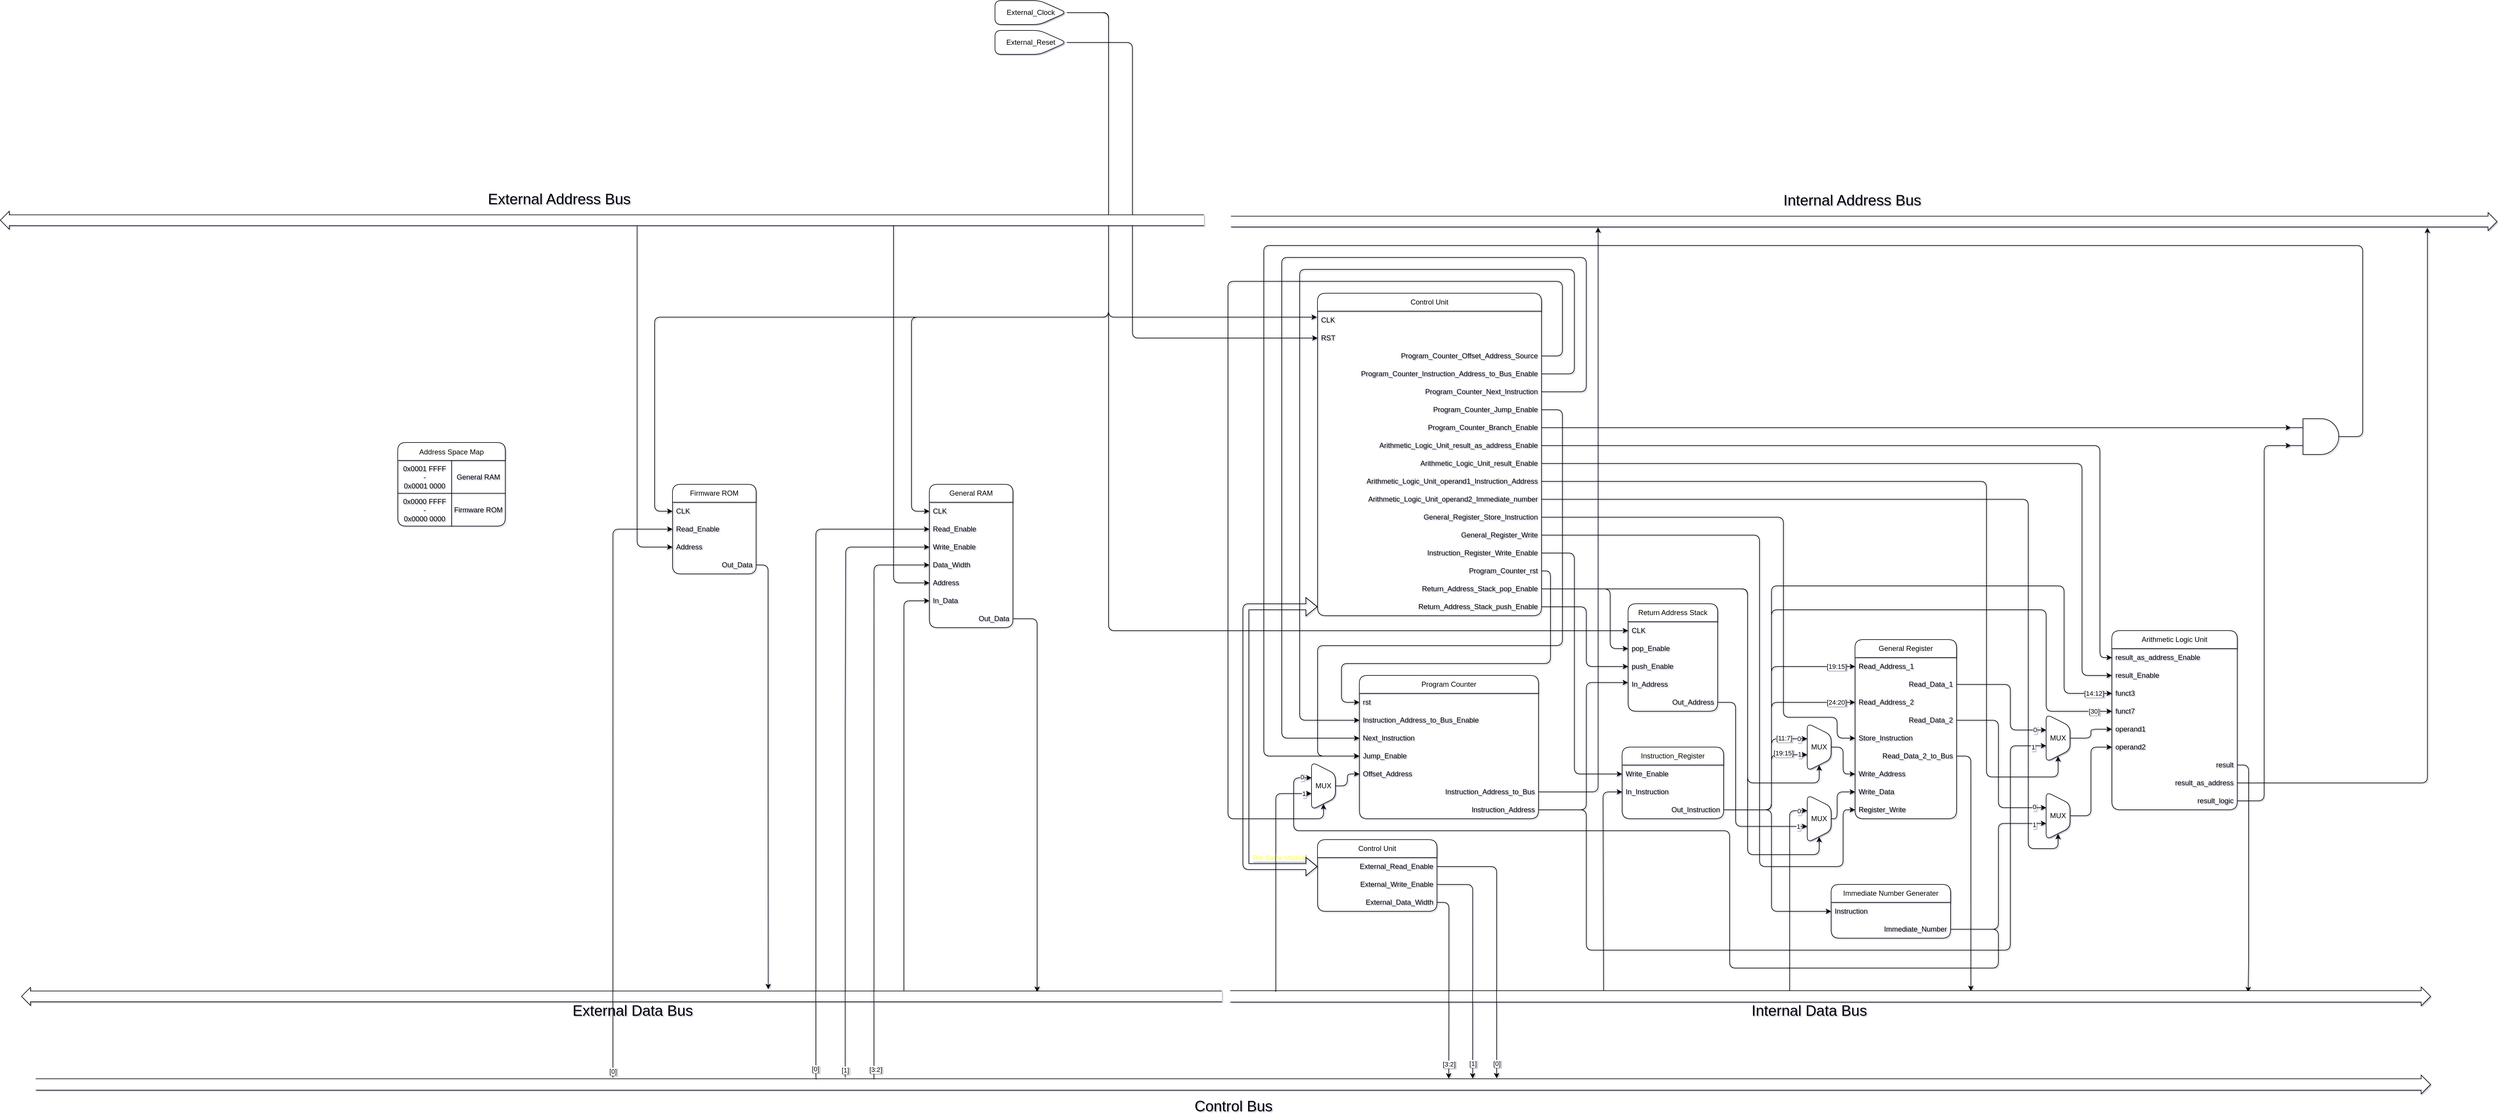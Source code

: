 <mxfile version="22.0.2" type="device">
  <diagram name="Page-1" id="5d7acffa-a066-3a61-03fe-96351882024d">
    <mxGraphModel dx="6897" dy="3611" grid="1" gridSize="10" guides="1" tooltips="1" connect="1" arrows="1" fold="1" page="0" pageScale="1" pageWidth="1100" pageHeight="850" background="none" math="0" shadow="1">
      <root>
        <mxCell id="0" />
        <mxCell id="1" parent="0" />
        <mxCell id="KgeHwVZJBMbFdhlrKOKl-29" value="Arithmetic Logic Unit" style="swimlane;fontStyle=0;childLayout=stackLayout;horizontal=1;startSize=30;horizontalStack=0;resizeParent=1;resizeParentMax=0;resizeLast=0;collapsible=1;marginBottom=0;whiteSpace=wrap;html=1;rounded=1;labelBackgroundColor=none;movable=0;resizable=0;rotatable=0;deletable=0;editable=0;locked=1;connectable=0;" parent="1" vertex="1">
          <mxGeometry x="1110" y="155" width="210" height="300" as="geometry">
            <mxRectangle x="1200" y="180" width="150" height="30" as="alternateBounds" />
          </mxGeometry>
        </mxCell>
        <mxCell id="KgeHwVZJBMbFdhlrKOKl-162" value="result_as_address_Enable" style="text;strokeColor=none;fillColor=none;align=left;verticalAlign=middle;spacingLeft=4;spacingRight=4;overflow=hidden;points=[[0,0.5],[1,0.5]];portConstraint=eastwest;rotatable=0;whiteSpace=wrap;html=1;rounded=1;labelBackgroundColor=none;movable=0;resizable=0;deletable=0;editable=0;locked=1;connectable=0;" parent="KgeHwVZJBMbFdhlrKOKl-29" vertex="1">
          <mxGeometry y="30" width="210" height="30" as="geometry" />
        </mxCell>
        <mxCell id="KgeHwVZJBMbFdhlrKOKl-114" value="result_Enable" style="text;strokeColor=none;fillColor=none;align=left;verticalAlign=middle;spacingLeft=4;spacingRight=4;overflow=hidden;points=[[0,0.5],[1,0.5]];portConstraint=eastwest;rotatable=0;whiteSpace=wrap;html=1;rounded=1;labelBackgroundColor=none;movable=0;resizable=0;deletable=0;editable=0;locked=1;connectable=0;" parent="KgeHwVZJBMbFdhlrKOKl-29" vertex="1">
          <mxGeometry y="60" width="210" height="30" as="geometry" />
        </mxCell>
        <mxCell id="KgeHwVZJBMbFdhlrKOKl-30" value="funct3" style="text;strokeColor=none;fillColor=none;align=left;verticalAlign=middle;spacingLeft=4;spacingRight=4;overflow=hidden;points=[[0,0.5],[1,0.5]];portConstraint=eastwest;rotatable=0;whiteSpace=wrap;html=1;rounded=1;labelBackgroundColor=none;movable=0;resizable=0;deletable=0;editable=0;locked=1;connectable=0;" parent="KgeHwVZJBMbFdhlrKOKl-29" vertex="1">
          <mxGeometry y="90" width="210" height="30" as="geometry" />
        </mxCell>
        <mxCell id="KgeHwVZJBMbFdhlrKOKl-31" value="funct7" style="text;strokeColor=none;fillColor=none;align=left;verticalAlign=middle;spacingLeft=4;spacingRight=4;overflow=hidden;points=[[0,0.5],[1,0.5]];portConstraint=eastwest;rotatable=0;whiteSpace=wrap;html=1;rounded=1;labelBackgroundColor=none;movable=0;resizable=0;deletable=0;editable=0;locked=1;connectable=0;" parent="KgeHwVZJBMbFdhlrKOKl-29" vertex="1">
          <mxGeometry y="120" width="210" height="30" as="geometry" />
        </mxCell>
        <mxCell id="KgeHwVZJBMbFdhlrKOKl-32" value="operand1" style="text;strokeColor=none;fillColor=none;align=left;verticalAlign=middle;spacingLeft=4;spacingRight=4;overflow=hidden;points=[[0,0.5],[1,0.5]];portConstraint=eastwest;rotatable=0;whiteSpace=wrap;html=1;rounded=1;labelBackgroundColor=none;movable=0;resizable=0;deletable=0;editable=0;locked=1;connectable=0;" parent="KgeHwVZJBMbFdhlrKOKl-29" vertex="1">
          <mxGeometry y="150" width="210" height="30" as="geometry" />
        </mxCell>
        <mxCell id="KgeHwVZJBMbFdhlrKOKl-33" value="operand2" style="text;strokeColor=none;fillColor=none;align=left;verticalAlign=middle;spacingLeft=4;spacingRight=4;overflow=hidden;points=[[0,0.5],[1,0.5]];portConstraint=eastwest;rotatable=0;whiteSpace=wrap;html=1;rounded=1;labelBackgroundColor=none;movable=0;resizable=0;deletable=0;editable=0;locked=1;connectable=0;" parent="KgeHwVZJBMbFdhlrKOKl-29" vertex="1">
          <mxGeometry y="180" width="210" height="30" as="geometry" />
        </mxCell>
        <mxCell id="KgeHwVZJBMbFdhlrKOKl-34" value="result" style="text;strokeColor=none;fillColor=none;align=right;verticalAlign=middle;spacingLeft=4;spacingRight=4;overflow=hidden;points=[[0,0.5],[1,0.5]];portConstraint=eastwest;rotatable=0;whiteSpace=wrap;html=1;rounded=1;labelBackgroundColor=none;movable=0;resizable=0;deletable=0;editable=0;locked=1;connectable=0;" parent="KgeHwVZJBMbFdhlrKOKl-29" vertex="1">
          <mxGeometry y="210" width="210" height="30" as="geometry" />
        </mxCell>
        <mxCell id="KgeHwVZJBMbFdhlrKOKl-161" value="result_as_address" style="text;strokeColor=none;fillColor=none;align=right;verticalAlign=middle;spacingLeft=4;spacingRight=4;overflow=hidden;points=[[0,0.5],[1,0.5]];portConstraint=eastwest;rotatable=0;whiteSpace=wrap;html=1;rounded=1;labelBackgroundColor=none;movable=0;resizable=0;deletable=0;editable=0;locked=1;connectable=0;" parent="KgeHwVZJBMbFdhlrKOKl-29" vertex="1">
          <mxGeometry y="240" width="210" height="30" as="geometry" />
        </mxCell>
        <mxCell id="KgeHwVZJBMbFdhlrKOKl-35" value="result_logic" style="text;strokeColor=none;fillColor=none;align=right;verticalAlign=middle;spacingLeft=4;spacingRight=4;overflow=hidden;points=[[0,0.5],[1,0.5]];portConstraint=eastwest;rotatable=0;whiteSpace=wrap;html=1;rounded=1;labelBackgroundColor=none;movable=0;resizable=0;deletable=0;editable=0;locked=1;connectable=0;" parent="KgeHwVZJBMbFdhlrKOKl-29" vertex="1">
          <mxGeometry y="270" width="210" height="30" as="geometry" />
        </mxCell>
        <mxCell id="KgeHwVZJBMbFdhlrKOKl-43" value="General Register" style="swimlane;fontStyle=0;childLayout=stackLayout;horizontal=1;startSize=30;horizontalStack=0;resizeParent=1;resizeParentMax=0;resizeLast=0;collapsible=1;marginBottom=0;whiteSpace=wrap;html=1;rounded=1;labelBackgroundColor=none;movable=0;resizable=0;rotatable=0;deletable=0;editable=0;locked=1;connectable=0;" parent="1" vertex="1">
          <mxGeometry x="680" y="170" width="170" height="300" as="geometry" />
        </mxCell>
        <mxCell id="KgeHwVZJBMbFdhlrKOKl-44" value="Read_Address_1" style="text;strokeColor=none;fillColor=none;align=left;verticalAlign=middle;spacingLeft=4;spacingRight=4;overflow=hidden;points=[[0,0.5],[1,0.5]];portConstraint=eastwest;rotatable=0;whiteSpace=wrap;html=1;rounded=1;labelBackgroundColor=none;movable=0;resizable=0;deletable=0;editable=0;locked=1;connectable=0;" parent="KgeHwVZJBMbFdhlrKOKl-43" vertex="1">
          <mxGeometry y="30" width="170" height="30" as="geometry" />
        </mxCell>
        <mxCell id="KgeHwVZJBMbFdhlrKOKl-45" value="Read_Data_1" style="text;strokeColor=none;fillColor=none;align=right;verticalAlign=middle;spacingLeft=4;spacingRight=4;overflow=hidden;points=[[0,0.5],[1,0.5]];portConstraint=eastwest;rotatable=0;whiteSpace=wrap;html=1;rounded=1;labelBackgroundColor=none;movable=0;resizable=0;deletable=0;editable=0;locked=1;connectable=0;" parent="KgeHwVZJBMbFdhlrKOKl-43" vertex="1">
          <mxGeometry y="60" width="170" height="30" as="geometry" />
        </mxCell>
        <mxCell id="KgeHwVZJBMbFdhlrKOKl-46" value="Read_Address_2" style="text;strokeColor=none;fillColor=none;align=left;verticalAlign=middle;spacingLeft=4;spacingRight=4;overflow=hidden;points=[[0,0.5],[1,0.5]];portConstraint=eastwest;rotatable=0;whiteSpace=wrap;html=1;rounded=1;labelBackgroundColor=none;movable=0;resizable=0;deletable=0;editable=0;locked=1;connectable=0;" parent="KgeHwVZJBMbFdhlrKOKl-43" vertex="1">
          <mxGeometry y="90" width="170" height="30" as="geometry" />
        </mxCell>
        <mxCell id="KgeHwVZJBMbFdhlrKOKl-47" value="Read_Data_2" style="text;strokeColor=none;fillColor=none;align=right;verticalAlign=middle;spacingLeft=4;spacingRight=4;overflow=hidden;points=[[0,0.5],[1,0.5]];portConstraint=eastwest;rotatable=0;whiteSpace=wrap;html=1;rounded=1;labelBackgroundColor=none;movable=0;resizable=0;deletable=0;editable=0;locked=1;connectable=0;" parent="KgeHwVZJBMbFdhlrKOKl-43" vertex="1">
          <mxGeometry y="120" width="170" height="30" as="geometry" />
        </mxCell>
        <mxCell id="i2NthTAIH1iRgAQdDC14-1" value="Store_Instruction" style="text;strokeColor=none;fillColor=none;align=left;verticalAlign=middle;spacingLeft=4;spacingRight=4;overflow=hidden;points=[[0,0.5],[1,0.5]];portConstraint=eastwest;rotatable=0;whiteSpace=wrap;html=1;rounded=1;labelBackgroundColor=none;movable=0;resizable=0;deletable=0;editable=0;locked=1;connectable=0;" vertex="1" parent="KgeHwVZJBMbFdhlrKOKl-43">
          <mxGeometry y="150" width="170" height="30" as="geometry" />
        </mxCell>
        <mxCell id="KgeHwVZJBMbFdhlrKOKl-147" value="Read_Data_2_to_Bus" style="text;strokeColor=none;fillColor=none;align=right;verticalAlign=middle;spacingLeft=4;spacingRight=4;overflow=hidden;points=[[0,0.5],[1,0.5]];portConstraint=eastwest;rotatable=0;whiteSpace=wrap;html=1;rounded=1;labelBackgroundColor=none;movable=0;resizable=0;deletable=0;editable=0;locked=1;connectable=0;" parent="KgeHwVZJBMbFdhlrKOKl-43" vertex="1">
          <mxGeometry y="180" width="170" height="30" as="geometry" />
        </mxCell>
        <mxCell id="KgeHwVZJBMbFdhlrKOKl-48" value="Write_Address" style="text;strokeColor=none;fillColor=none;align=left;verticalAlign=middle;spacingLeft=4;spacingRight=4;overflow=hidden;points=[[0,0.5],[1,0.5]];portConstraint=eastwest;rotatable=0;whiteSpace=wrap;html=1;rounded=1;labelBackgroundColor=none;movable=0;resizable=0;deletable=0;editable=0;locked=1;connectable=0;" parent="KgeHwVZJBMbFdhlrKOKl-43" vertex="1">
          <mxGeometry y="210" width="170" height="30" as="geometry" />
        </mxCell>
        <mxCell id="KgeHwVZJBMbFdhlrKOKl-49" value="Write_Data" style="text;strokeColor=none;fillColor=none;align=left;verticalAlign=middle;spacingLeft=4;spacingRight=4;overflow=hidden;points=[[0,0.5],[1,0.5]];portConstraint=eastwest;rotatable=0;whiteSpace=wrap;html=1;rounded=1;labelBackgroundColor=none;movable=0;resizable=0;deletable=0;editable=0;locked=1;connectable=0;" parent="KgeHwVZJBMbFdhlrKOKl-43" vertex="1">
          <mxGeometry y="240" width="170" height="30" as="geometry" />
        </mxCell>
        <mxCell id="KgeHwVZJBMbFdhlrKOKl-50" value="Register_Write" style="text;strokeColor=none;fillColor=none;align=left;verticalAlign=middle;spacingLeft=4;spacingRight=4;overflow=hidden;points=[[0,0.5],[1,0.5]];portConstraint=eastwest;rotatable=0;whiteSpace=wrap;html=1;rounded=1;labelBackgroundColor=none;movable=0;resizable=0;deletable=0;editable=0;locked=1;connectable=0;" parent="KgeHwVZJBMbFdhlrKOKl-43" vertex="1">
          <mxGeometry y="270" width="170" height="30" as="geometry" />
        </mxCell>
        <mxCell id="KgeHwVZJBMbFdhlrKOKl-64" style="edgeStyle=orthogonalEdgeStyle;rounded=1;orthogonalLoop=1;jettySize=auto;html=1;exitX=0.5;exitY=0;exitDx=0;exitDy=0;exitPerimeter=0;entryX=0;entryY=0.5;entryDx=0;entryDy=0;labelBackgroundColor=none;fontColor=default;movable=0;resizable=0;rotatable=0;deletable=0;editable=0;locked=1;connectable=0;" parent="1" source="KgeHwVZJBMbFdhlrKOKl-51" target="KgeHwVZJBMbFdhlrKOKl-33" edge="1">
          <mxGeometry relative="1" as="geometry" />
        </mxCell>
        <mxCell id="KgeHwVZJBMbFdhlrKOKl-51" value="MUX" style="shape=trapezoid;perimeter=trapezoidPerimeter;whiteSpace=wrap;html=1;fixedSize=1;direction=south;points=[[0.12,0.5,0,0,0],[0.33,1,0,0,0],[0.5,0,0,0,0],[0.66,1,0,0,0],[0.88,0.5,0,0,0]];movable=0;resizable=0;rotatable=0;deletable=0;editable=0;locked=1;connectable=0;noLabel=0;fixDash=0;snapToPoint=0;rounded=1;labelBackgroundColor=none;" parent="1" vertex="1">
          <mxGeometry x="1000" y="425" width="40" height="80" as="geometry" />
        </mxCell>
        <mxCell id="KgeHwVZJBMbFdhlrKOKl-52" style="edgeStyle=orthogonalEdgeStyle;rounded=1;orthogonalLoop=1;jettySize=auto;html=1;exitX=1;exitY=0.5;exitDx=0;exitDy=0;entryX=0.33;entryY=1;entryDx=0;entryDy=0;entryPerimeter=0;labelBackgroundColor=none;fontColor=default;movable=0;resizable=0;rotatable=0;deletable=0;editable=0;locked=1;connectable=0;" parent="1" source="KgeHwVZJBMbFdhlrKOKl-47" target="KgeHwVZJBMbFdhlrKOKl-51" edge="1">
          <mxGeometry relative="1" as="geometry">
            <Array as="points">
              <mxPoint x="920" y="305" />
              <mxPoint x="920" y="451" />
            </Array>
          </mxGeometry>
        </mxCell>
        <mxCell id="KgeHwVZJBMbFdhlrKOKl-91" value="0" style="edgeLabel;html=1;align=center;verticalAlign=middle;resizable=0;points=[];rounded=1;labelBackgroundColor=default;movable=0;rotatable=0;deletable=0;editable=0;locked=1;connectable=0;" parent="KgeHwVZJBMbFdhlrKOKl-52" vertex="1" connectable="0">
          <mxGeometry relative="1" as="geometry">
            <mxPoint x="60" y="67" as="offset" />
          </mxGeometry>
        </mxCell>
        <mxCell id="KgeHwVZJBMbFdhlrKOKl-66" value="Immediate Number Generater" style="swimlane;fontStyle=0;childLayout=stackLayout;horizontal=1;startSize=30;horizontalStack=0;resizeParent=1;resizeParentMax=0;resizeLast=0;collapsible=1;marginBottom=0;whiteSpace=wrap;html=1;rounded=1;labelBackgroundColor=none;movable=0;resizable=0;rotatable=0;deletable=0;editable=0;locked=1;connectable=0;" parent="1" vertex="1">
          <mxGeometry x="640" y="580" width="200" height="90" as="geometry" />
        </mxCell>
        <mxCell id="KgeHwVZJBMbFdhlrKOKl-67" value="Instruction" style="text;strokeColor=none;fillColor=none;align=left;verticalAlign=middle;spacingLeft=4;spacingRight=4;overflow=hidden;points=[[0,0.5],[1,0.5]];portConstraint=eastwest;rotatable=0;whiteSpace=wrap;html=1;rounded=1;labelBackgroundColor=none;movable=0;resizable=0;deletable=0;editable=0;locked=1;connectable=0;" parent="KgeHwVZJBMbFdhlrKOKl-66" vertex="1">
          <mxGeometry y="30" width="200" height="30" as="geometry" />
        </mxCell>
        <mxCell id="KgeHwVZJBMbFdhlrKOKl-68" value="Immediate_Number" style="text;strokeColor=none;fillColor=none;align=right;verticalAlign=middle;spacingLeft=4;spacingRight=4;overflow=hidden;points=[[0,0.5],[1,0.5]];portConstraint=eastwest;rotatable=0;whiteSpace=wrap;html=1;rounded=1;labelBackgroundColor=none;movable=0;resizable=0;deletable=0;editable=0;locked=1;connectable=0;" parent="KgeHwVZJBMbFdhlrKOKl-66" vertex="1">
          <mxGeometry y="60" width="200" height="30" as="geometry" />
        </mxCell>
        <mxCell id="KgeHwVZJBMbFdhlrKOKl-70" value="Instruction_Register" style="swimlane;fontStyle=0;childLayout=stackLayout;horizontal=1;startSize=30;horizontalStack=0;resizeParent=1;resizeParentMax=0;resizeLast=0;collapsible=1;marginBottom=0;whiteSpace=wrap;html=1;rounded=1;labelBackgroundColor=none;movable=0;resizable=0;rotatable=0;deletable=0;editable=0;locked=1;connectable=0;" parent="1" vertex="1">
          <mxGeometry x="290" y="350" width="170" height="120" as="geometry" />
        </mxCell>
        <mxCell id="KgeHwVZJBMbFdhlrKOKl-71" value="Write_Enable" style="text;strokeColor=none;fillColor=none;align=left;verticalAlign=middle;spacingLeft=4;spacingRight=4;overflow=hidden;points=[[0,0.5],[1,0.5]];portConstraint=eastwest;rotatable=0;whiteSpace=wrap;html=1;rounded=1;labelBackgroundColor=none;movable=0;resizable=0;deletable=0;editable=0;locked=1;connectable=0;" parent="KgeHwVZJBMbFdhlrKOKl-70" vertex="1">
          <mxGeometry y="30" width="170" height="30" as="geometry" />
        </mxCell>
        <mxCell id="KgeHwVZJBMbFdhlrKOKl-72" value="In_Instruction" style="text;strokeColor=none;fillColor=none;align=left;verticalAlign=middle;spacingLeft=4;spacingRight=4;overflow=hidden;points=[[0,0.5],[1,0.5]];portConstraint=eastwest;rotatable=0;whiteSpace=wrap;html=1;rounded=1;labelBackgroundColor=none;movable=0;resizable=0;deletable=0;editable=0;locked=1;connectable=0;" parent="KgeHwVZJBMbFdhlrKOKl-70" vertex="1">
          <mxGeometry y="60" width="170" height="30" as="geometry" />
        </mxCell>
        <mxCell id="KgeHwVZJBMbFdhlrKOKl-73" value="Out_Instruction" style="text;strokeColor=none;fillColor=none;align=right;verticalAlign=middle;spacingLeft=4;spacingRight=4;overflow=hidden;points=[[0,0.5],[1,0.5]];portConstraint=eastwest;rotatable=0;whiteSpace=wrap;html=1;rounded=1;labelBackgroundColor=none;movable=0;resizable=0;deletable=0;editable=0;locked=1;connectable=0;" parent="KgeHwVZJBMbFdhlrKOKl-70" vertex="1">
          <mxGeometry y="90" width="170" height="30" as="geometry" />
        </mxCell>
        <mxCell id="KgeHwVZJBMbFdhlrKOKl-75" value="Program Counter" style="swimlane;fontStyle=0;childLayout=stackLayout;horizontal=1;startSize=30;horizontalStack=0;resizeParent=1;resizeParentMax=0;resizeLast=0;collapsible=1;marginBottom=0;whiteSpace=wrap;html=1;rounded=1;labelBackgroundColor=none;movable=0;resizable=0;rotatable=0;deletable=0;editable=0;locked=1;connectable=0;" parent="1" vertex="1">
          <mxGeometry x="-150" y="230" width="300" height="240" as="geometry" />
        </mxCell>
        <mxCell id="KgeHwVZJBMbFdhlrKOKl-76" value="rst" style="text;strokeColor=none;fillColor=none;align=left;verticalAlign=middle;spacingLeft=4;spacingRight=4;overflow=hidden;points=[[0,0.5],[1,0.5]];portConstraint=eastwest;rotatable=0;whiteSpace=wrap;html=1;rounded=1;labelBackgroundColor=none;movable=0;resizable=0;deletable=0;editable=0;locked=1;connectable=0;" parent="KgeHwVZJBMbFdhlrKOKl-75" vertex="1">
          <mxGeometry y="30" width="300" height="30" as="geometry" />
        </mxCell>
        <mxCell id="KgeHwVZJBMbFdhlrKOKl-77" value="Instruction_Address_to_Bus_Enable" style="text;strokeColor=none;fillColor=none;align=left;verticalAlign=middle;spacingLeft=4;spacingRight=4;overflow=hidden;points=[[0,0.5],[1,0.5]];portConstraint=eastwest;rotatable=0;whiteSpace=wrap;html=1;rounded=1;labelBackgroundColor=none;movable=0;resizable=0;deletable=0;editable=0;locked=1;connectable=0;" parent="KgeHwVZJBMbFdhlrKOKl-75" vertex="1">
          <mxGeometry y="60" width="300" height="30" as="geometry" />
        </mxCell>
        <mxCell id="KgeHwVZJBMbFdhlrKOKl-78" value="Next_Instruction" style="text;strokeColor=none;fillColor=none;align=left;verticalAlign=middle;spacingLeft=4;spacingRight=4;overflow=hidden;points=[[0,0.5],[1,0.5]];portConstraint=eastwest;rotatable=0;whiteSpace=wrap;html=1;rounded=1;labelBackgroundColor=none;movable=0;resizable=0;deletable=0;editable=0;locked=1;connectable=0;" parent="KgeHwVZJBMbFdhlrKOKl-75" vertex="1">
          <mxGeometry y="90" width="300" height="30" as="geometry" />
        </mxCell>
        <mxCell id="KgeHwVZJBMbFdhlrKOKl-79" value="Jump_Enable" style="text;strokeColor=none;fillColor=none;align=left;verticalAlign=middle;spacingLeft=4;spacingRight=4;overflow=hidden;points=[[0,0.5],[1,0.5]];portConstraint=eastwest;rotatable=0;whiteSpace=wrap;html=1;rounded=1;labelBackgroundColor=none;movable=0;resizable=0;deletable=0;editable=0;locked=1;connectable=0;" parent="KgeHwVZJBMbFdhlrKOKl-75" vertex="1">
          <mxGeometry y="120" width="300" height="30" as="geometry" />
        </mxCell>
        <mxCell id="KgeHwVZJBMbFdhlrKOKl-80" value="Offset_Address" style="text;strokeColor=none;fillColor=none;align=left;verticalAlign=middle;spacingLeft=4;spacingRight=4;overflow=hidden;points=[[0,0.5],[1,0.5]];portConstraint=eastwest;rotatable=0;whiteSpace=wrap;html=1;rounded=1;labelBackgroundColor=none;movable=0;resizable=0;deletable=0;editable=0;locked=1;connectable=0;" parent="KgeHwVZJBMbFdhlrKOKl-75" vertex="1">
          <mxGeometry y="150" width="300" height="30" as="geometry" />
        </mxCell>
        <mxCell id="KgeHwVZJBMbFdhlrKOKl-81" value="Instruction_Address_to_Bus" style="text;strokeColor=none;fillColor=none;align=right;verticalAlign=middle;spacingLeft=4;spacingRight=4;overflow=hidden;points=[[0,0.5],[1,0.5]];portConstraint=eastwest;rotatable=0;whiteSpace=wrap;html=1;rounded=1;labelBackgroundColor=none;movable=0;resizable=0;deletable=0;editable=0;locked=1;connectable=0;" parent="KgeHwVZJBMbFdhlrKOKl-75" vertex="1">
          <mxGeometry y="180" width="300" height="30" as="geometry" />
        </mxCell>
        <mxCell id="KgeHwVZJBMbFdhlrKOKl-166" value="Instruction_Address" style="text;strokeColor=none;fillColor=none;align=right;verticalAlign=middle;spacingLeft=4;spacingRight=4;overflow=hidden;points=[[0,0.5],[1,0.5]];portConstraint=eastwest;rotatable=0;whiteSpace=wrap;html=1;rounded=1;labelBackgroundColor=none;movable=0;resizable=0;deletable=0;editable=0;locked=1;connectable=0;" parent="KgeHwVZJBMbFdhlrKOKl-75" vertex="1">
          <mxGeometry y="210" width="300" height="30" as="geometry" />
        </mxCell>
        <mxCell id="KgeHwVZJBMbFdhlrKOKl-82" value="Control Unit" style="swimlane;fontStyle=0;childLayout=stackLayout;horizontal=1;startSize=30;horizontalStack=0;resizeParent=1;resizeParentMax=0;resizeLast=0;collapsible=1;marginBottom=0;whiteSpace=wrap;html=1;rounded=1;labelBackgroundColor=none;movable=0;resizable=0;rotatable=0;deletable=0;editable=0;locked=1;connectable=0;" parent="1" vertex="1">
          <mxGeometry x="-220" y="-410" width="375" height="540" as="geometry" />
        </mxCell>
        <mxCell id="KgeHwVZJBMbFdhlrKOKl-83" value="CLK" style="text;strokeColor=none;fillColor=none;align=left;verticalAlign=middle;spacingLeft=4;spacingRight=4;overflow=hidden;points=[[0,0.5],[1,0.5]];portConstraint=eastwest;rotatable=0;whiteSpace=wrap;html=1;rounded=1;labelBackgroundColor=none;movable=0;resizable=0;deletable=0;editable=0;locked=1;connectable=0;" parent="KgeHwVZJBMbFdhlrKOKl-82" vertex="1">
          <mxGeometry y="30" width="375" height="30" as="geometry" />
        </mxCell>
        <mxCell id="KgeHwVZJBMbFdhlrKOKl-84" value="RST" style="text;strokeColor=none;fillColor=none;align=left;verticalAlign=middle;spacingLeft=4;spacingRight=4;overflow=hidden;points=[[0,0.5],[1,0.5]];portConstraint=eastwest;rotatable=0;whiteSpace=wrap;html=1;rounded=1;labelBackgroundColor=none;movable=0;resizable=0;deletable=0;editable=0;locked=1;connectable=0;" parent="KgeHwVZJBMbFdhlrKOKl-82" vertex="1">
          <mxGeometry y="60" width="375" height="30" as="geometry" />
        </mxCell>
        <mxCell id="i2NthTAIH1iRgAQdDC14-15" value="Program_Counter_Offset_Address_Source" style="text;strokeColor=none;fillColor=none;align=right;verticalAlign=middle;spacingLeft=4;spacingRight=4;overflow=hidden;points=[[0,0.5],[1,0.5]];portConstraint=eastwest;rotatable=0;whiteSpace=wrap;html=1;rounded=1;labelBackgroundColor=none;movable=0;resizable=0;deletable=0;editable=0;locked=1;connectable=0;" vertex="1" parent="KgeHwVZJBMbFdhlrKOKl-82">
          <mxGeometry y="90" width="375" height="30" as="geometry" />
        </mxCell>
        <mxCell id="KgeHwVZJBMbFdhlrKOKl-192" value="Program_Counter_Instruction_Address_to_Bus_Enable" style="text;strokeColor=none;fillColor=none;align=right;verticalAlign=middle;spacingLeft=4;spacingRight=4;overflow=hidden;points=[[0,0.5],[1,0.5]];portConstraint=eastwest;rotatable=0;whiteSpace=wrap;html=1;rounded=1;labelBackgroundColor=none;movable=0;resizable=0;deletable=0;editable=0;locked=1;connectable=0;" parent="KgeHwVZJBMbFdhlrKOKl-82" vertex="1">
          <mxGeometry y="120" width="375" height="30" as="geometry" />
        </mxCell>
        <mxCell id="KgeHwVZJBMbFdhlrKOKl-191" value="Program_Counter_Next_Instruction" style="text;strokeColor=none;fillColor=none;align=right;verticalAlign=middle;spacingLeft=4;spacingRight=4;overflow=hidden;points=[[0,0.5],[1,0.5]];portConstraint=eastwest;rotatable=0;whiteSpace=wrap;html=1;rounded=1;labelBackgroundColor=none;movable=0;resizable=0;deletable=0;editable=0;locked=1;connectable=0;" parent="KgeHwVZJBMbFdhlrKOKl-82" vertex="1">
          <mxGeometry y="150" width="375" height="30" as="geometry" />
        </mxCell>
        <mxCell id="KgeHwVZJBMbFdhlrKOKl-142" value="Program_Counter_Jump_Enable" style="text;strokeColor=none;fillColor=none;align=right;verticalAlign=middle;spacingLeft=4;spacingRight=4;overflow=hidden;points=[[0,0.5],[1,0.5]];portConstraint=eastwest;rotatable=0;whiteSpace=wrap;html=1;rounded=1;labelBackgroundColor=none;movable=0;resizable=0;deletable=0;editable=0;locked=1;connectable=0;" parent="KgeHwVZJBMbFdhlrKOKl-82" vertex="1">
          <mxGeometry y="180" width="375" height="30" as="geometry" />
        </mxCell>
        <mxCell id="KgeHwVZJBMbFdhlrKOKl-141" value="Program_Counter_Branch_Enable" style="text;strokeColor=none;fillColor=none;align=right;verticalAlign=middle;spacingLeft=4;spacingRight=4;overflow=hidden;points=[[0,0.5],[1,0.5]];portConstraint=eastwest;rotatable=0;whiteSpace=wrap;html=1;rounded=1;labelBackgroundColor=none;movable=0;resizable=0;deletable=0;editable=0;locked=1;connectable=0;" parent="KgeHwVZJBMbFdhlrKOKl-82" vertex="1">
          <mxGeometry y="210" width="375" height="30" as="geometry" />
        </mxCell>
        <mxCell id="KgeHwVZJBMbFdhlrKOKl-123" value="Arithmetic_Logic_Unit_result_as_address_Enable" style="text;strokeColor=none;fillColor=none;align=right;verticalAlign=middle;spacingLeft=4;spacingRight=4;overflow=hidden;points=[[0,0.5],[1,0.5]];portConstraint=eastwest;rotatable=0;whiteSpace=wrap;html=1;rounded=1;labelBackgroundColor=none;movable=0;resizable=0;deletable=0;editable=0;locked=1;connectable=0;" parent="KgeHwVZJBMbFdhlrKOKl-82" vertex="1">
          <mxGeometry y="240" width="375" height="30" as="geometry" />
        </mxCell>
        <mxCell id="KgeHwVZJBMbFdhlrKOKl-164" value="Arithmetic_Logic_Unit_result_Enable" style="text;strokeColor=none;fillColor=none;align=right;verticalAlign=middle;spacingLeft=4;spacingRight=4;overflow=hidden;points=[[0,0.5],[1,0.5]];portConstraint=eastwest;rotatable=0;whiteSpace=wrap;html=1;rounded=1;labelBackgroundColor=none;movable=0;resizable=0;deletable=0;editable=0;locked=1;connectable=0;" parent="KgeHwVZJBMbFdhlrKOKl-82" vertex="1">
          <mxGeometry y="270" width="375" height="30" as="geometry" />
        </mxCell>
        <mxCell id="KgeHwVZJBMbFdhlrKOKl-158" value="Arithmetic_Logic_Unit_operand1_Instruction_Address" style="text;strokeColor=none;fillColor=none;align=right;verticalAlign=middle;spacingLeft=4;spacingRight=4;overflow=hidden;points=[[0,0.5],[1,0.5]];portConstraint=eastwest;rotatable=0;whiteSpace=wrap;html=1;rounded=1;labelBackgroundColor=none;movable=0;resizable=0;deletable=0;editable=0;locked=1;connectable=0;" parent="KgeHwVZJBMbFdhlrKOKl-82" vertex="1">
          <mxGeometry y="300" width="375" height="30" as="geometry" />
        </mxCell>
        <mxCell id="KgeHwVZJBMbFdhlrKOKl-132" value="Arithmetic_Logic_Unit_operand2_Immediate_number" style="text;strokeColor=none;fillColor=none;align=right;verticalAlign=middle;spacingLeft=4;spacingRight=4;overflow=hidden;points=[[0,0.5],[1,0.5]];portConstraint=eastwest;rotatable=0;whiteSpace=wrap;html=1;rounded=1;labelBackgroundColor=none;movable=0;resizable=0;deletable=0;editable=0;locked=1;connectable=0;" parent="KgeHwVZJBMbFdhlrKOKl-82" vertex="1">
          <mxGeometry y="330" width="375" height="30" as="geometry" />
        </mxCell>
        <mxCell id="i2NthTAIH1iRgAQdDC14-2" value="General_Register_Store_Instruction" style="text;strokeColor=none;fillColor=none;align=right;verticalAlign=middle;spacingLeft=4;spacingRight=4;overflow=hidden;points=[[0,0.5],[1,0.5]];portConstraint=eastwest;rotatable=0;whiteSpace=wrap;html=1;rounded=1;labelBackgroundColor=none;movable=0;resizable=0;deletable=0;editable=0;locked=1;connectable=0;" vertex="1" parent="KgeHwVZJBMbFdhlrKOKl-82">
          <mxGeometry y="360" width="375" height="30" as="geometry" />
        </mxCell>
        <mxCell id="KgeHwVZJBMbFdhlrKOKl-121" value="General_Register_Write" style="text;strokeColor=none;fillColor=none;align=right;verticalAlign=middle;spacingLeft=4;spacingRight=4;overflow=hidden;points=[[0,0.5],[1,0.5]];portConstraint=eastwest;rotatable=0;whiteSpace=wrap;html=1;rounded=1;labelBackgroundColor=none;movable=0;resizable=0;deletable=0;editable=0;locked=1;connectable=0;" parent="KgeHwVZJBMbFdhlrKOKl-82" vertex="1">
          <mxGeometry y="390" width="375" height="30" as="geometry" />
        </mxCell>
        <mxCell id="KgeHwVZJBMbFdhlrKOKl-134" value="Instruction_Register_Write_Enable" style="text;strokeColor=none;fillColor=none;align=right;verticalAlign=middle;spacingLeft=4;spacingRight=4;overflow=hidden;points=[[0,0.5],[1,0.5]];portConstraint=eastwest;rotatable=0;whiteSpace=wrap;html=1;rounded=1;labelBackgroundColor=none;movable=0;resizable=0;deletable=0;editable=0;locked=1;connectable=0;" parent="KgeHwVZJBMbFdhlrKOKl-82" vertex="1">
          <mxGeometry y="420" width="375" height="30" as="geometry" />
        </mxCell>
        <mxCell id="KgeHwVZJBMbFdhlrKOKl-118" value="Program_Counter_rst" style="text;strokeColor=none;fillColor=none;align=right;verticalAlign=middle;spacingLeft=4;spacingRight=4;overflow=hidden;points=[[0,0.5],[1,0.5]];portConstraint=eastwest;rotatable=0;whiteSpace=wrap;html=1;rounded=1;labelBackgroundColor=none;movable=0;resizable=0;deletable=0;editable=0;locked=1;connectable=0;" parent="KgeHwVZJBMbFdhlrKOKl-82" vertex="1">
          <mxGeometry y="450" width="375" height="30" as="geometry" />
        </mxCell>
        <mxCell id="KgeHwVZJBMbFdhlrKOKl-185" value="Return_Address_Stack_pop_Enable" style="text;strokeColor=none;fillColor=none;align=right;verticalAlign=middle;spacingLeft=4;spacingRight=4;overflow=hidden;points=[[0,0.5],[1,0.5]];portConstraint=eastwest;rotatable=0;whiteSpace=wrap;html=1;rounded=1;labelBackgroundColor=none;movable=0;resizable=0;deletable=0;editable=0;locked=1;connectable=0;" parent="KgeHwVZJBMbFdhlrKOKl-82" vertex="1">
          <mxGeometry y="480" width="375" height="30" as="geometry" />
        </mxCell>
        <mxCell id="KgeHwVZJBMbFdhlrKOKl-186" value="Return_Address_Stack_push_Enable" style="text;strokeColor=none;fillColor=none;align=right;verticalAlign=middle;spacingLeft=4;spacingRight=4;overflow=hidden;points=[[0,0.5],[1,0.5]];portConstraint=eastwest;rotatable=0;whiteSpace=wrap;html=1;rounded=1;labelBackgroundColor=none;movable=0;resizable=0;deletable=0;editable=0;locked=1;connectable=0;" parent="KgeHwVZJBMbFdhlrKOKl-82" vertex="1">
          <mxGeometry y="510" width="375" height="30" as="geometry" />
        </mxCell>
        <mxCell id="KgeHwVZJBMbFdhlrKOKl-86" style="edgeStyle=orthogonalEdgeStyle;rounded=1;orthogonalLoop=1;jettySize=auto;html=1;exitX=1;exitY=0.5;exitDx=0;exitDy=0;entryX=0.66;entryY=1;entryDx=0;entryDy=0;entryPerimeter=0;labelBackgroundColor=none;fontColor=default;movable=0;resizable=0;rotatable=0;deletable=0;editable=0;locked=1;connectable=0;" parent="1" source="KgeHwVZJBMbFdhlrKOKl-68" target="KgeHwVZJBMbFdhlrKOKl-51" edge="1">
          <mxGeometry relative="1" as="geometry">
            <mxPoint x="1470" y="380" as="targetPoint" />
            <Array as="points">
              <mxPoint x="920" y="655" />
              <mxPoint x="920" y="478" />
            </Array>
          </mxGeometry>
        </mxCell>
        <mxCell id="KgeHwVZJBMbFdhlrKOKl-90" value="1" style="edgeLabel;html=1;align=center;verticalAlign=middle;resizable=0;points=[];rounded=1;labelBackgroundColor=default;movable=0;rotatable=0;deletable=0;editable=0;locked=1;connectable=0;" parent="KgeHwVZJBMbFdhlrKOKl-86" vertex="1" connectable="0">
          <mxGeometry x="0.85" y="1" relative="1" as="geometry">
            <mxPoint x="5" y="3" as="offset" />
          </mxGeometry>
        </mxCell>
        <mxCell id="KgeHwVZJBMbFdhlrKOKl-106" style="edgeStyle=orthogonalEdgeStyle;rounded=1;orthogonalLoop=1;jettySize=auto;html=1;exitX=1;exitY=0.5;exitDx=0;exitDy=0;labelBackgroundColor=none;fontColor=default;entryX=0.33;entryY=1;entryDx=0;entryDy=0;entryPerimeter=0;movable=0;resizable=0;rotatable=0;deletable=0;editable=0;locked=1;connectable=0;" parent="1" source="KgeHwVZJBMbFdhlrKOKl-73" target="KgeHwVZJBMbFdhlrKOKl-175" edge="1">
          <mxGeometry relative="1" as="geometry">
            <mxPoint x="590" y="320" as="targetPoint" />
            <Array as="points">
              <mxPoint x="540" y="455" />
              <mxPoint x="540" y="336" />
              <mxPoint x="600" y="336" />
            </Array>
          </mxGeometry>
        </mxCell>
        <mxCell id="KgeHwVZJBMbFdhlrKOKl-113" value="[11:7]" style="edgeLabel;html=1;align=center;verticalAlign=middle;resizable=0;points=[];labelBackgroundColor=default;rounded=1;movable=0;rotatable=0;deletable=0;editable=0;locked=1;connectable=0;" parent="KgeHwVZJBMbFdhlrKOKl-106" vertex="1" connectable="0">
          <mxGeometry x="0.81" y="-1" relative="1" as="geometry">
            <mxPoint x="-15" y="-2" as="offset" />
          </mxGeometry>
        </mxCell>
        <mxCell id="i2NthTAIH1iRgAQdDC14-6" value="0" style="edgeLabel;html=1;align=center;verticalAlign=middle;resizable=0;points=[];movable=0;rotatable=0;deletable=0;editable=0;locked=1;connectable=0;" vertex="1" connectable="0" parent="KgeHwVZJBMbFdhlrKOKl-106">
          <mxGeometry x="0.885" relative="1" as="geometry">
            <mxPoint as="offset" />
          </mxGeometry>
        </mxCell>
        <mxCell id="KgeHwVZJBMbFdhlrKOKl-108" style="edgeStyle=orthogonalEdgeStyle;rounded=1;orthogonalLoop=1;jettySize=auto;html=1;exitX=1;exitY=0.5;exitDx=0;exitDy=0;labelBackgroundColor=none;fontColor=default;entryX=0;entryY=0.5;entryDx=0;entryDy=0;movable=0;resizable=0;rotatable=0;deletable=0;editable=0;locked=1;connectable=0;" parent="1" source="KgeHwVZJBMbFdhlrKOKl-73" target="KgeHwVZJBMbFdhlrKOKl-67" edge="1">
          <mxGeometry relative="1" as="geometry">
            <Array as="points">
              <mxPoint x="540" y="455" />
              <mxPoint x="540" y="625" />
            </Array>
          </mxGeometry>
        </mxCell>
        <mxCell id="KgeHwVZJBMbFdhlrKOKl-109" style="edgeStyle=orthogonalEdgeStyle;rounded=1;orthogonalLoop=1;jettySize=auto;html=1;exitX=1;exitY=0.5;exitDx=0;exitDy=0;labelBackgroundColor=none;fontColor=default;movable=0;resizable=0;rotatable=0;deletable=0;editable=0;locked=1;connectable=0;" parent="1" source="KgeHwVZJBMbFdhlrKOKl-73" target="KgeHwVZJBMbFdhlrKOKl-46" edge="1">
          <mxGeometry relative="1" as="geometry">
            <Array as="points">
              <mxPoint x="540" y="455" />
              <mxPoint x="540" y="275" />
            </Array>
          </mxGeometry>
        </mxCell>
        <mxCell id="KgeHwVZJBMbFdhlrKOKl-112" value="[24:20]" style="edgeLabel;html=1;align=center;verticalAlign=middle;resizable=0;points=[];labelBackgroundColor=default;rounded=1;movable=0;rotatable=0;deletable=0;editable=0;locked=1;connectable=0;" parent="KgeHwVZJBMbFdhlrKOKl-109" vertex="1" connectable="0">
          <mxGeometry x="0.873" y="-1" relative="1" as="geometry">
            <mxPoint x="-6" y="-1" as="offset" />
          </mxGeometry>
        </mxCell>
        <mxCell id="KgeHwVZJBMbFdhlrKOKl-110" style="edgeStyle=orthogonalEdgeStyle;rounded=1;orthogonalLoop=1;jettySize=auto;html=1;exitX=1;exitY=0.5;exitDx=0;exitDy=0;labelBackgroundColor=none;fontColor=default;movable=0;resizable=0;rotatable=0;deletable=0;editable=0;locked=1;connectable=0;" parent="1" source="KgeHwVZJBMbFdhlrKOKl-73" target="KgeHwVZJBMbFdhlrKOKl-44" edge="1">
          <mxGeometry relative="1" as="geometry">
            <Array as="points">
              <mxPoint x="540" y="455" />
              <mxPoint x="540" y="215" />
            </Array>
          </mxGeometry>
        </mxCell>
        <mxCell id="KgeHwVZJBMbFdhlrKOKl-111" value="[19:15]" style="edgeLabel;html=1;align=center;verticalAlign=middle;resizable=0;points=[];labelBackgroundColor=default;rounded=1;movable=0;rotatable=0;deletable=0;editable=0;locked=1;connectable=0;" parent="KgeHwVZJBMbFdhlrKOKl-110" vertex="1" connectable="0">
          <mxGeometry x="0.888" y="-1" relative="1" as="geometry">
            <mxPoint x="-5" y="-1" as="offset" />
          </mxGeometry>
        </mxCell>
        <mxCell id="KgeHwVZJBMbFdhlrKOKl-115" style="edgeStyle=orthogonalEdgeStyle;rounded=1;orthogonalLoop=1;jettySize=auto;html=1;exitX=1;exitY=0.5;exitDx=0;exitDy=0;labelBackgroundColor=none;fontColor=default;movable=0;resizable=0;rotatable=0;deletable=0;editable=0;locked=1;connectable=0;entryX=0.725;entryY=0.848;entryDx=0;entryDy=0;entryPerimeter=0;" parent="1" source="KgeHwVZJBMbFdhlrKOKl-34" target="KgeHwVZJBMbFdhlrKOKl-24" edge="1">
          <mxGeometry relative="1" as="geometry">
            <mxPoint x="1390" y="710" as="targetPoint" />
            <Array as="points">
              <mxPoint x="1339" y="380" />
              <mxPoint x="1339" y="710" />
              <mxPoint x="1338" y="710" />
            </Array>
          </mxGeometry>
        </mxCell>
        <mxCell id="KgeHwVZJBMbFdhlrKOKl-120" style="edgeStyle=orthogonalEdgeStyle;rounded=1;orthogonalLoop=1;jettySize=auto;html=1;exitX=1;exitY=0.5;exitDx=0;exitDy=0;entryX=0;entryY=0.5;entryDx=0;entryDy=0;labelBackgroundColor=none;fontColor=default;movable=0;resizable=0;rotatable=0;deletable=0;editable=0;locked=1;connectable=0;" parent="1" source="KgeHwVZJBMbFdhlrKOKl-118" target="KgeHwVZJBMbFdhlrKOKl-76" edge="1">
          <mxGeometry relative="1" as="geometry">
            <Array as="points">
              <mxPoint x="170" y="55" />
              <mxPoint x="170" y="210" />
              <mxPoint x="-180" y="210" />
              <mxPoint x="-180" y="275" />
            </Array>
          </mxGeometry>
        </mxCell>
        <mxCell id="KgeHwVZJBMbFdhlrKOKl-122" style="edgeStyle=orthogonalEdgeStyle;rounded=1;orthogonalLoop=1;jettySize=auto;html=1;exitX=1;exitY=0.5;exitDx=0;exitDy=0;labelBackgroundColor=none;fontColor=default;entryX=0;entryY=0.5;entryDx=0;entryDy=0;movable=0;resizable=0;rotatable=0;deletable=0;editable=0;locked=1;connectable=0;" parent="1" source="KgeHwVZJBMbFdhlrKOKl-121" target="KgeHwVZJBMbFdhlrKOKl-50" edge="1">
          <mxGeometry relative="1" as="geometry">
            <mxPoint x="650" y="390" as="targetPoint" />
            <Array as="points">
              <mxPoint x="520" y="-5" />
              <mxPoint x="520" y="550" />
              <mxPoint x="660" y="550" />
              <mxPoint x="660" y="455" />
            </Array>
          </mxGeometry>
        </mxCell>
        <mxCell id="KgeHwVZJBMbFdhlrKOKl-125" style="edgeStyle=orthogonalEdgeStyle;rounded=1;orthogonalLoop=1;jettySize=auto;html=1;entryX=0;entryY=0.5;entryDx=0;entryDy=0;labelBackgroundColor=none;fontColor=default;exitX=1;exitY=0.5;exitDx=0;exitDy=0;movable=0;resizable=0;rotatable=0;deletable=0;editable=0;locked=1;connectable=0;" parent="1" source="KgeHwVZJBMbFdhlrKOKl-164" target="KgeHwVZJBMbFdhlrKOKl-114" edge="1">
          <mxGeometry relative="1" as="geometry">
            <mxPoint x="200" y="-150" as="sourcePoint" />
            <Array as="points">
              <mxPoint x="1060" y="-125" />
              <mxPoint x="1060" y="230" />
            </Array>
          </mxGeometry>
        </mxCell>
        <mxCell id="KgeHwVZJBMbFdhlrKOKl-127" style="edgeStyle=orthogonalEdgeStyle;rounded=1;orthogonalLoop=1;jettySize=auto;html=1;exitX=1;exitY=0.5;exitDx=0;exitDy=0;entryX=0;entryY=0.5;entryDx=0;entryDy=0;labelBackgroundColor=none;fontColor=default;movable=0;resizable=0;rotatable=0;deletable=0;editable=0;locked=1;connectable=0;" parent="1" source="KgeHwVZJBMbFdhlrKOKl-73" target="KgeHwVZJBMbFdhlrKOKl-30" edge="1">
          <mxGeometry relative="1" as="geometry">
            <mxPoint x="540" y="90" as="targetPoint" />
            <Array as="points">
              <mxPoint x="540" y="455" />
              <mxPoint x="540" y="80" />
              <mxPoint x="1030" y="80" />
              <mxPoint x="1030" y="260" />
            </Array>
          </mxGeometry>
        </mxCell>
        <mxCell id="KgeHwVZJBMbFdhlrKOKl-128" value="[14:12]" style="edgeLabel;html=1;align=center;verticalAlign=middle;resizable=0;points=[];labelBackgroundColor=default;rounded=1;movable=0;rotatable=0;deletable=0;editable=0;locked=1;connectable=0;" parent="KgeHwVZJBMbFdhlrKOKl-127" vertex="1" connectable="0">
          <mxGeometry x="0.954" y="-3" relative="1" as="geometry">
            <mxPoint x="-3" y="-3" as="offset" />
          </mxGeometry>
        </mxCell>
        <mxCell id="KgeHwVZJBMbFdhlrKOKl-126" style="edgeStyle=orthogonalEdgeStyle;rounded=1;orthogonalLoop=1;jettySize=auto;html=1;exitX=1;exitY=0.5;exitDx=0;exitDy=0;entryX=0;entryY=0.5;entryDx=0;entryDy=0;labelBackgroundColor=none;fontColor=default;movable=0;resizable=0;rotatable=0;deletable=0;editable=0;locked=1;connectable=0;" parent="1" source="KgeHwVZJBMbFdhlrKOKl-73" target="KgeHwVZJBMbFdhlrKOKl-31" edge="1">
          <mxGeometry relative="1" as="geometry">
            <mxPoint x="540" y="130" as="targetPoint" />
            <Array as="points">
              <mxPoint x="540" y="455" />
              <mxPoint x="540" y="120" />
              <mxPoint x="1000" y="120" />
              <mxPoint x="1000" y="290" />
            </Array>
          </mxGeometry>
        </mxCell>
        <mxCell id="KgeHwVZJBMbFdhlrKOKl-129" value="[30]" style="edgeLabel;html=1;align=center;verticalAlign=middle;resizable=0;points=[];labelBackgroundColor=default;rounded=1;movable=0;rotatable=0;deletable=0;editable=0;locked=1;connectable=0;" parent="KgeHwVZJBMbFdhlrKOKl-126" vertex="1" connectable="0">
          <mxGeometry x="0.964" y="-1" relative="1" as="geometry">
            <mxPoint x="-9" y="-1" as="offset" />
          </mxGeometry>
        </mxCell>
        <mxCell id="KgeHwVZJBMbFdhlrKOKl-133" style="edgeStyle=orthogonalEdgeStyle;rounded=1;orthogonalLoop=1;jettySize=auto;html=1;exitX=1;exitY=0.5;exitDx=0;exitDy=0;entryX=0.88;entryY=0.5;entryDx=0;entryDy=0;entryPerimeter=0;labelBackgroundColor=none;fontColor=default;movable=0;resizable=0;rotatable=0;deletable=0;editable=0;locked=1;connectable=0;" parent="1" source="KgeHwVZJBMbFdhlrKOKl-132" target="KgeHwVZJBMbFdhlrKOKl-51" edge="1">
          <mxGeometry relative="1" as="geometry">
            <Array as="points">
              <mxPoint x="970" y="-65" />
              <mxPoint x="970" y="520" />
              <mxPoint x="1020" y="520" />
            </Array>
          </mxGeometry>
        </mxCell>
        <mxCell id="KgeHwVZJBMbFdhlrKOKl-135" style="edgeStyle=orthogonalEdgeStyle;rounded=1;orthogonalLoop=1;jettySize=auto;html=1;exitX=1;exitY=0.5;exitDx=0;exitDy=0;entryX=0;entryY=0.5;entryDx=0;entryDy=0;labelBackgroundColor=none;fontColor=default;movable=0;resizable=0;rotatable=0;deletable=0;editable=0;locked=1;connectable=0;" parent="1" source="KgeHwVZJBMbFdhlrKOKl-134" target="KgeHwVZJBMbFdhlrKOKl-71" edge="1">
          <mxGeometry relative="1" as="geometry">
            <Array as="points">
              <mxPoint x="210" y="25" />
              <mxPoint x="210" y="395" />
            </Array>
          </mxGeometry>
        </mxCell>
        <mxCell id="KgeHwVZJBMbFdhlrKOKl-145" style="edgeStyle=orthogonalEdgeStyle;rounded=1;orthogonalLoop=1;jettySize=auto;html=1;exitX=1;exitY=0.5;exitDx=0;exitDy=0;exitPerimeter=0;fontFamily=Helvetica;fontSize=11;fontColor=default;entryX=0;entryY=0.5;entryDx=0;entryDy=0;movable=0;resizable=0;rotatable=0;deletable=0;editable=0;locked=1;connectable=0;" parent="1" source="KgeHwVZJBMbFdhlrKOKl-139" target="KgeHwVZJBMbFdhlrKOKl-79" edge="1">
          <mxGeometry relative="1" as="geometry">
            <mxPoint x="120" y="-350" as="targetPoint" />
            <Array as="points">
              <mxPoint x="1530" y="-170" />
              <mxPoint x="1530" y="-490" />
              <mxPoint x="-310" y="-490" />
              <mxPoint x="-310" y="365" />
            </Array>
          </mxGeometry>
        </mxCell>
        <mxCell id="KgeHwVZJBMbFdhlrKOKl-139" value="" style="verticalLabelPosition=bottom;shadow=0;dashed=0;align=center;html=1;verticalAlign=top;shape=mxgraph.electrical.logic_gates.logic_gate;operation=and;rounded=1;labelBackgroundColor=default;fontFamily=Helvetica;fontSize=11;fontColor=default;fillColor=none;gradientColor=none;movable=0;resizable=0;rotatable=0;deletable=0;editable=0;locked=1;connectable=0;" parent="1" vertex="1">
          <mxGeometry x="1410" y="-200" width="100" height="60" as="geometry" />
        </mxCell>
        <mxCell id="KgeHwVZJBMbFdhlrKOKl-143" style="edgeStyle=orthogonalEdgeStyle;rounded=1;orthogonalLoop=1;jettySize=auto;html=1;exitX=1;exitY=0.5;exitDx=0;exitDy=0;fontFamily=Helvetica;fontSize=11;fontColor=default;entryX=0;entryY=0.25;entryDx=0;entryDy=0;entryPerimeter=0;movable=0;resizable=0;rotatable=0;deletable=0;editable=0;locked=1;connectable=0;" parent="1" source="KgeHwVZJBMbFdhlrKOKl-141" target="KgeHwVZJBMbFdhlrKOKl-139" edge="1">
          <mxGeometry relative="1" as="geometry">
            <mxPoint x="820" y="-140" as="targetPoint" />
            <Array as="points">
              <mxPoint x="1410" y="-185" />
            </Array>
          </mxGeometry>
        </mxCell>
        <mxCell id="KgeHwVZJBMbFdhlrKOKl-144" style="edgeStyle=orthogonalEdgeStyle;rounded=1;orthogonalLoop=1;jettySize=auto;html=1;exitX=1;exitY=0.5;exitDx=0;exitDy=0;entryX=0;entryY=0.75;entryDx=0;entryDy=0;entryPerimeter=0;fontFamily=Helvetica;fontSize=11;fontColor=default;movable=0;resizable=0;rotatable=0;deletable=0;editable=0;locked=1;connectable=0;" parent="1" source="KgeHwVZJBMbFdhlrKOKl-35" target="KgeHwVZJBMbFdhlrKOKl-139" edge="1">
          <mxGeometry relative="1" as="geometry" />
        </mxCell>
        <mxCell id="KgeHwVZJBMbFdhlrKOKl-146" style="edgeStyle=orthogonalEdgeStyle;rounded=1;orthogonalLoop=1;jettySize=auto;html=1;exitX=1;exitY=0.5;exitDx=0;exitDy=0;entryX=0;entryY=0.5;entryDx=0;entryDy=0;fontFamily=Helvetica;fontSize=11;fontColor=default;movable=0;resizable=0;rotatable=0;deletable=0;editable=0;locked=1;connectable=0;" parent="1" source="KgeHwVZJBMbFdhlrKOKl-142" target="KgeHwVZJBMbFdhlrKOKl-79" edge="1">
          <mxGeometry relative="1" as="geometry">
            <Array as="points">
              <mxPoint x="190" y="-215" />
              <mxPoint x="190" y="180" />
              <mxPoint x="-220" y="180" />
              <mxPoint x="-220" y="365" />
            </Array>
          </mxGeometry>
        </mxCell>
        <mxCell id="KgeHwVZJBMbFdhlrKOKl-149" style="edgeStyle=orthogonalEdgeStyle;shape=connector;rounded=1;orthogonalLoop=1;jettySize=auto;html=1;exitX=1;exitY=0.5;exitDx=0;exitDy=0;labelBackgroundColor=default;strokeColor=default;align=center;verticalAlign=middle;fontFamily=Helvetica;fontSize=11;fontColor=default;endArrow=classic;entryX=0.786;entryY=0.617;entryDx=0;entryDy=0;entryPerimeter=0;movable=0;resizable=0;rotatable=0;deletable=0;editable=0;locked=1;connectable=0;" parent="1" source="KgeHwVZJBMbFdhlrKOKl-147" target="KgeHwVZJBMbFdhlrKOKl-24" edge="1">
          <mxGeometry relative="1" as="geometry">
            <mxPoint x="880" y="500" as="targetPoint" />
            <Array as="points">
              <mxPoint x="874" y="365" />
            </Array>
          </mxGeometry>
        </mxCell>
        <mxCell id="KgeHwVZJBMbFdhlrKOKl-152" style="edgeStyle=orthogonalEdgeStyle;shape=connector;rounded=1;orthogonalLoop=1;jettySize=auto;html=1;exitX=0.5;exitY=0;exitDx=0;exitDy=0;exitPerimeter=0;entryX=0;entryY=0.5;entryDx=0;entryDy=0;labelBackgroundColor=default;strokeColor=default;align=center;verticalAlign=middle;fontFamily=Helvetica;fontSize=11;fontColor=default;endArrow=classic;movable=0;resizable=0;rotatable=0;deletable=0;editable=0;locked=1;connectable=0;" parent="1" source="KgeHwVZJBMbFdhlrKOKl-150" target="KgeHwVZJBMbFdhlrKOKl-32" edge="1">
          <mxGeometry relative="1" as="geometry" />
        </mxCell>
        <mxCell id="KgeHwVZJBMbFdhlrKOKl-150" value="MUX" style="shape=trapezoid;perimeter=trapezoidPerimeter;whiteSpace=wrap;html=1;fixedSize=1;direction=south;points=[[0.12,0.5,0,0,0],[0.33,1,0,0,0],[0.5,0,0,0,0],[0.66,1,0,0,0],[0.88,0.5,0,0,0]];movable=0;resizable=0;rotatable=0;deletable=0;editable=0;locked=1;connectable=0;noLabel=0;fixDash=0;snapToPoint=0;rounded=1;labelBackgroundColor=none;" parent="1" vertex="1">
          <mxGeometry x="1000" y="295" width="40" height="80" as="geometry" />
        </mxCell>
        <mxCell id="KgeHwVZJBMbFdhlrKOKl-153" style="edgeStyle=orthogonalEdgeStyle;shape=connector;rounded=1;orthogonalLoop=1;jettySize=auto;html=1;exitX=1;exitY=0.5;exitDx=0;exitDy=0;entryX=0.33;entryY=1;entryDx=0;entryDy=0;entryPerimeter=0;labelBackgroundColor=default;strokeColor=default;align=center;verticalAlign=middle;fontFamily=Helvetica;fontSize=11;fontColor=default;endArrow=classic;movable=0;resizable=0;rotatable=0;deletable=0;editable=0;locked=1;connectable=0;" parent="1" source="KgeHwVZJBMbFdhlrKOKl-45" target="KgeHwVZJBMbFdhlrKOKl-150" edge="1">
          <mxGeometry relative="1" as="geometry">
            <Array as="points">
              <mxPoint x="940" y="245" />
              <mxPoint x="940" y="321" />
            </Array>
          </mxGeometry>
        </mxCell>
        <mxCell id="KgeHwVZJBMbFdhlrKOKl-157" value="0" style="edgeLabel;html=1;align=center;verticalAlign=middle;resizable=0;points=[];fontSize=11;fontFamily=Helvetica;fontColor=default;rounded=1;movable=0;rotatable=0;deletable=0;editable=0;locked=1;connectable=0;" parent="KgeHwVZJBMbFdhlrKOKl-153" vertex="1" connectable="0">
          <mxGeometry x="0.862" y="1" relative="1" as="geometry">
            <mxPoint x="-4" as="offset" />
          </mxGeometry>
        </mxCell>
        <mxCell id="KgeHwVZJBMbFdhlrKOKl-155" style="edgeStyle=orthogonalEdgeStyle;shape=connector;rounded=1;orthogonalLoop=1;jettySize=auto;html=1;exitX=1;exitY=0.5;exitDx=0;exitDy=0;labelBackgroundColor=default;strokeColor=default;align=center;verticalAlign=middle;fontFamily=Helvetica;fontSize=11;fontColor=default;endArrow=classic;entryX=0.66;entryY=1;entryDx=0;entryDy=0;entryPerimeter=0;movable=0;resizable=0;rotatable=0;deletable=0;editable=0;locked=1;connectable=0;" parent="1" source="KgeHwVZJBMbFdhlrKOKl-166" target="KgeHwVZJBMbFdhlrKOKl-150" edge="1">
          <mxGeometry relative="1" as="geometry">
            <mxPoint x="220" y="580" as="targetPoint" />
            <Array as="points">
              <mxPoint x="230" y="455" />
              <mxPoint x="230" y="690" />
              <mxPoint x="940" y="690" />
              <mxPoint x="940" y="348" />
            </Array>
          </mxGeometry>
        </mxCell>
        <mxCell id="KgeHwVZJBMbFdhlrKOKl-156" value="1" style="edgeLabel;html=1;align=center;verticalAlign=middle;resizable=0;points=[];fontSize=11;fontFamily=Helvetica;fontColor=default;rounded=1;movable=0;rotatable=0;deletable=0;editable=0;locked=1;connectable=0;" parent="KgeHwVZJBMbFdhlrKOKl-155" vertex="1" connectable="0">
          <mxGeometry x="0.973" relative="1" as="geometry">
            <mxPoint x="-3" y="2" as="offset" />
          </mxGeometry>
        </mxCell>
        <mxCell id="KgeHwVZJBMbFdhlrKOKl-159" style="edgeStyle=orthogonalEdgeStyle;shape=connector;rounded=1;orthogonalLoop=1;jettySize=auto;html=1;exitX=1;exitY=0.5;exitDx=0;exitDy=0;labelBackgroundColor=default;strokeColor=default;align=center;verticalAlign=middle;fontFamily=Helvetica;fontSize=11;fontColor=default;endArrow=classic;entryX=0.88;entryY=0.5;entryDx=0;entryDy=0;entryPerimeter=0;movable=0;resizable=0;rotatable=0;deletable=0;editable=0;locked=1;connectable=0;" parent="1" source="KgeHwVZJBMbFdhlrKOKl-158" target="KgeHwVZJBMbFdhlrKOKl-150" edge="1">
          <mxGeometry relative="1" as="geometry">
            <mxPoint x="1150" y="-95" as="targetPoint" />
            <Array as="points">
              <mxPoint x="900" y="-95" />
              <mxPoint x="900" y="400" />
              <mxPoint x="1020" y="400" />
            </Array>
          </mxGeometry>
        </mxCell>
        <mxCell id="KgeHwVZJBMbFdhlrKOKl-160" style="edgeStyle=orthogonalEdgeStyle;shape=connector;rounded=1;orthogonalLoop=1;jettySize=auto;html=1;exitX=1;exitY=0.5;exitDx=0;exitDy=0;labelBackgroundColor=default;strokeColor=default;align=center;verticalAlign=middle;fontFamily=Helvetica;fontSize=11;fontColor=default;endArrow=classic;entryX=0.173;entryY=0.29;entryDx=0;entryDy=0;entryPerimeter=0;movable=0;resizable=0;rotatable=0;deletable=0;editable=0;locked=1;connectable=0;" parent="1" source="KgeHwVZJBMbFdhlrKOKl-81" target="KgeHwVZJBMbFdhlrKOKl-19" edge="1">
          <mxGeometry relative="1" as="geometry">
            <mxPoint x="250" y="-400" as="targetPoint" />
            <Array as="points">
              <mxPoint x="250" y="425" />
            </Array>
          </mxGeometry>
        </mxCell>
        <mxCell id="KgeHwVZJBMbFdhlrKOKl-163" style="edgeStyle=orthogonalEdgeStyle;shape=connector;rounded=1;orthogonalLoop=1;jettySize=auto;html=1;exitX=1;exitY=0.5;exitDx=0;exitDy=0;labelBackgroundColor=default;strokeColor=default;align=center;verticalAlign=middle;fontFamily=Helvetica;fontSize=11;fontColor=default;endArrow=classic;entryX=0.156;entryY=0.945;entryDx=0;entryDy=0;entryPerimeter=0;movable=0;resizable=0;rotatable=0;deletable=0;editable=0;locked=1;connectable=0;" parent="1" source="KgeHwVZJBMbFdhlrKOKl-161" target="KgeHwVZJBMbFdhlrKOKl-19" edge="1">
          <mxGeometry relative="1" as="geometry">
            <mxPoint x="1640" y="-360" as="targetPoint" />
            <Array as="points">
              <mxPoint x="1638" y="410" />
            </Array>
          </mxGeometry>
        </mxCell>
        <mxCell id="KgeHwVZJBMbFdhlrKOKl-165" style="edgeStyle=orthogonalEdgeStyle;shape=connector;rounded=1;orthogonalLoop=1;jettySize=auto;html=1;exitX=1;exitY=0.5;exitDx=0;exitDy=0;labelBackgroundColor=default;strokeColor=default;align=center;verticalAlign=middle;fontFamily=Helvetica;fontSize=11;fontColor=default;endArrow=classic;entryX=0;entryY=0.5;entryDx=0;entryDy=0;movable=0;resizable=0;rotatable=0;deletable=0;editable=0;locked=1;connectable=0;" parent="1" source="KgeHwVZJBMbFdhlrKOKl-123" target="KgeHwVZJBMbFdhlrKOKl-162" edge="1">
          <mxGeometry relative="1" as="geometry">
            <mxPoint x="1110" y="-155" as="targetPoint" />
            <Array as="points">
              <mxPoint x="1090" y="-155" />
              <mxPoint x="1090" y="200" />
            </Array>
          </mxGeometry>
        </mxCell>
        <mxCell id="KgeHwVZJBMbFdhlrKOKl-167" value="Return Address Stack" style="swimlane;fontStyle=0;childLayout=stackLayout;horizontal=1;startSize=30;horizontalStack=0;resizeParent=1;resizeParentMax=0;resizeLast=0;collapsible=1;marginBottom=0;whiteSpace=wrap;html=1;rounded=1;movable=0;resizable=0;rotatable=0;deletable=0;editable=0;locked=1;connectable=0;" parent="1" vertex="1">
          <mxGeometry x="300" y="110" width="150" height="180" as="geometry" />
        </mxCell>
        <mxCell id="i2NthTAIH1iRgAQdDC14-19" value="CLK" style="text;strokeColor=none;fillColor=none;align=left;verticalAlign=middle;spacingLeft=4;spacingRight=4;overflow=hidden;points=[[0,0.5],[1,0.5]];portConstraint=eastwest;rotatable=0;whiteSpace=wrap;html=1;rounded=1;movable=0;resizable=0;deletable=0;editable=0;locked=1;connectable=0;" vertex="1" parent="KgeHwVZJBMbFdhlrKOKl-167">
          <mxGeometry y="30" width="150" height="30" as="geometry" />
        </mxCell>
        <mxCell id="KgeHwVZJBMbFdhlrKOKl-168" value="pop_Enable" style="text;strokeColor=none;fillColor=none;align=left;verticalAlign=middle;spacingLeft=4;spacingRight=4;overflow=hidden;points=[[0,0.5],[1,0.5]];portConstraint=eastwest;rotatable=0;whiteSpace=wrap;html=1;rounded=1;movable=0;resizable=0;deletable=0;editable=0;locked=1;connectable=0;" parent="KgeHwVZJBMbFdhlrKOKl-167" vertex="1">
          <mxGeometry y="60" width="150" height="30" as="geometry" />
        </mxCell>
        <mxCell id="KgeHwVZJBMbFdhlrKOKl-169" value="push_Enable" style="text;strokeColor=none;fillColor=none;align=left;verticalAlign=middle;spacingLeft=4;spacingRight=4;overflow=hidden;points=[[0,0.5],[1,0.5]];portConstraint=eastwest;rotatable=0;whiteSpace=wrap;html=1;rounded=1;movable=0;resizable=0;deletable=0;editable=0;locked=1;connectable=0;" parent="KgeHwVZJBMbFdhlrKOKl-167" vertex="1">
          <mxGeometry y="90" width="150" height="30" as="geometry" />
        </mxCell>
        <mxCell id="KgeHwVZJBMbFdhlrKOKl-170" value="In_Address" style="text;strokeColor=none;fillColor=none;align=left;verticalAlign=middle;spacingLeft=4;spacingRight=4;overflow=hidden;points=[[0,0.5],[1,0.5]];portConstraint=eastwest;rotatable=0;whiteSpace=wrap;html=1;rounded=1;movable=0;resizable=0;deletable=0;editable=0;locked=1;connectable=0;" parent="KgeHwVZJBMbFdhlrKOKl-167" vertex="1">
          <mxGeometry y="120" width="150" height="30" as="geometry" />
        </mxCell>
        <mxCell id="KgeHwVZJBMbFdhlrKOKl-171" value="Out_Address" style="text;strokeColor=none;fillColor=none;align=right;verticalAlign=middle;spacingLeft=4;spacingRight=4;overflow=hidden;points=[[0,0.5],[1,0.5]];portConstraint=eastwest;rotatable=0;whiteSpace=wrap;html=1;rounded=1;movable=0;resizable=0;deletable=0;editable=0;locked=1;connectable=0;" parent="KgeHwVZJBMbFdhlrKOKl-167" vertex="1">
          <mxGeometry y="150" width="150" height="30" as="geometry" />
        </mxCell>
        <mxCell id="KgeHwVZJBMbFdhlrKOKl-173" style="edgeStyle=orthogonalEdgeStyle;rounded=1;orthogonalLoop=1;jettySize=auto;html=1;exitX=1;exitY=0.5;exitDx=0;exitDy=0;entryX=-0.001;entryY=0.394;entryDx=0;entryDy=0;entryPerimeter=0;movable=0;resizable=0;rotatable=0;deletable=0;editable=0;locked=1;connectable=0;" parent="1" source="KgeHwVZJBMbFdhlrKOKl-166" target="KgeHwVZJBMbFdhlrKOKl-170" edge="1">
          <mxGeometry relative="1" as="geometry">
            <mxPoint x="220" y="280" as="targetPoint" />
            <Array as="points">
              <mxPoint x="230" y="455" />
              <mxPoint x="230" y="242" />
            </Array>
          </mxGeometry>
        </mxCell>
        <mxCell id="KgeHwVZJBMbFdhlrKOKl-177" style="edgeStyle=orthogonalEdgeStyle;rounded=1;orthogonalLoop=1;jettySize=auto;html=1;exitX=0.5;exitY=0;exitDx=0;exitDy=0;exitPerimeter=0;entryX=0;entryY=0.5;entryDx=0;entryDy=0;movable=0;resizable=0;rotatable=0;deletable=0;editable=0;locked=1;connectable=0;" parent="1" source="KgeHwVZJBMbFdhlrKOKl-175" target="KgeHwVZJBMbFdhlrKOKl-48" edge="1">
          <mxGeometry relative="1" as="geometry" />
        </mxCell>
        <mxCell id="KgeHwVZJBMbFdhlrKOKl-175" value="MUX" style="shape=trapezoid;perimeter=trapezoidPerimeter;whiteSpace=wrap;html=1;fixedSize=1;direction=south;points=[[0.12,0.5,0,0,0],[0.33,1,0,0,0],[0.5,0,0,0,0],[0.66,1,0,0,0],[0.88,0.5,0,0,0]];movable=0;resizable=0;rotatable=0;deletable=0;editable=0;locked=1;connectable=0;noLabel=0;fixDash=0;snapToPoint=0;rounded=1;labelBackgroundColor=none;" parent="1" vertex="1">
          <mxGeometry x="600" y="310" width="40" height="80" as="geometry" />
        </mxCell>
        <mxCell id="KgeHwVZJBMbFdhlrKOKl-178" style="edgeStyle=orthogonalEdgeStyle;rounded=1;orthogonalLoop=1;jettySize=auto;html=1;exitX=0.5;exitY=0;exitDx=0;exitDy=0;exitPerimeter=0;entryX=0;entryY=0.5;entryDx=0;entryDy=0;movable=0;resizable=0;rotatable=0;deletable=0;editable=0;locked=1;connectable=0;" parent="1" source="KgeHwVZJBMbFdhlrKOKl-176" target="KgeHwVZJBMbFdhlrKOKl-49" edge="1">
          <mxGeometry relative="1" as="geometry">
            <Array as="points">
              <mxPoint x="650" y="470" />
              <mxPoint x="650" y="425" />
            </Array>
          </mxGeometry>
        </mxCell>
        <mxCell id="KgeHwVZJBMbFdhlrKOKl-179" style="edgeStyle=orthogonalEdgeStyle;rounded=1;orthogonalLoop=1;jettySize=auto;html=1;entryX=0.33;entryY=1;entryDx=0;entryDy=0;entryPerimeter=0;exitX=0.768;exitY=0.466;exitDx=0;exitDy=0;exitPerimeter=0;movable=0;resizable=0;rotatable=0;deletable=0;editable=0;locked=1;connectable=0;" parent="1" source="KgeHwVZJBMbFdhlrKOKl-24" target="KgeHwVZJBMbFdhlrKOKl-176" edge="1">
          <mxGeometry relative="1" as="geometry">
            <mxPoint x="460" y="653.6" as="targetPoint" />
            <mxPoint x="570" y="760" as="sourcePoint" />
            <Array as="points">
              <mxPoint x="570" y="456" />
            </Array>
          </mxGeometry>
        </mxCell>
        <mxCell id="i2NthTAIH1iRgAQdDC14-4" value="0" style="edgeLabel;html=1;align=center;verticalAlign=middle;resizable=0;points=[];movable=0;rotatable=0;deletable=0;editable=0;locked=1;connectable=0;" vertex="1" connectable="0" parent="KgeHwVZJBMbFdhlrKOKl-179">
          <mxGeometry x="0.913" relative="1" as="geometry">
            <mxPoint as="offset" />
          </mxGeometry>
        </mxCell>
        <mxCell id="KgeHwVZJBMbFdhlrKOKl-176" value="MUX" style="shape=trapezoid;perimeter=trapezoidPerimeter;whiteSpace=wrap;html=1;fixedSize=1;direction=south;points=[[0.12,0.5,0,0,0],[0.33,1,0,0,0],[0.5,0,0,0,0],[0.66,1,0,0,0],[0.88,0.5,0,0,0]];movable=0;resizable=0;rotatable=0;deletable=0;editable=0;locked=1;connectable=0;noLabel=0;fixDash=0;snapToPoint=0;rounded=1;labelBackgroundColor=none;" parent="1" vertex="1">
          <mxGeometry x="600" y="430" width="40" height="80" as="geometry" />
        </mxCell>
        <mxCell id="KgeHwVZJBMbFdhlrKOKl-182" style="edgeStyle=orthogonalEdgeStyle;rounded=1;orthogonalLoop=1;jettySize=auto;html=1;exitX=1;exitY=0.5;exitDx=0;exitDy=0;entryX=0.66;entryY=1;entryDx=0;entryDy=0;entryPerimeter=0;movable=0;resizable=0;rotatable=0;deletable=0;editable=0;locked=1;connectable=0;" parent="1" source="KgeHwVZJBMbFdhlrKOKl-171" target="KgeHwVZJBMbFdhlrKOKl-176" edge="1">
          <mxGeometry relative="1" as="geometry">
            <Array as="points">
              <mxPoint x="480" y="275" />
              <mxPoint x="480" y="483" />
            </Array>
          </mxGeometry>
        </mxCell>
        <mxCell id="i2NthTAIH1iRgAQdDC14-5" value="1" style="edgeLabel;html=1;align=center;verticalAlign=middle;resizable=0;points=[];movable=0;rotatable=0;deletable=0;editable=0;locked=1;connectable=0;" vertex="1" connectable="0" parent="KgeHwVZJBMbFdhlrKOKl-182">
          <mxGeometry x="0.915" relative="1" as="geometry">
            <mxPoint as="offset" />
          </mxGeometry>
        </mxCell>
        <mxCell id="KgeHwVZJBMbFdhlrKOKl-183" style="edgeStyle=orthogonalEdgeStyle;rounded=1;orthogonalLoop=1;jettySize=auto;html=1;exitX=1;exitY=0.5;exitDx=0;exitDy=0;labelBackgroundColor=none;fontColor=default;entryX=0.66;entryY=1;entryDx=0;entryDy=0;entryPerimeter=0;movable=0;resizable=0;rotatable=0;deletable=0;editable=0;locked=1;connectable=0;" parent="1" source="KgeHwVZJBMbFdhlrKOKl-73" target="KgeHwVZJBMbFdhlrKOKl-175" edge="1">
          <mxGeometry relative="1" as="geometry">
            <mxPoint x="550" y="520" as="sourcePoint" />
            <mxPoint x="770" y="280" as="targetPoint" />
            <Array as="points">
              <mxPoint x="540" y="455" />
              <mxPoint x="540" y="363" />
            </Array>
          </mxGeometry>
        </mxCell>
        <mxCell id="KgeHwVZJBMbFdhlrKOKl-184" value="[19:15]" style="edgeLabel;html=1;align=center;verticalAlign=middle;resizable=0;points=[];labelBackgroundColor=default;rounded=1;movable=0;rotatable=0;deletable=0;editable=0;locked=1;connectable=0;" parent="KgeHwVZJBMbFdhlrKOKl-183" vertex="1" connectable="0">
          <mxGeometry x="0.888" y="-1" relative="1" as="geometry">
            <mxPoint x="-27" y="-4" as="offset" />
          </mxGeometry>
        </mxCell>
        <mxCell id="i2NthTAIH1iRgAQdDC14-7" value="1" style="edgeLabel;html=1;align=center;verticalAlign=middle;resizable=0;points=[];movable=0;rotatable=0;deletable=0;editable=0;locked=1;connectable=0;" vertex="1" connectable="0" parent="KgeHwVZJBMbFdhlrKOKl-183">
          <mxGeometry x="0.881" y="1" relative="1" as="geometry">
            <mxPoint as="offset" />
          </mxGeometry>
        </mxCell>
        <mxCell id="KgeHwVZJBMbFdhlrKOKl-187" style="edgeStyle=orthogonalEdgeStyle;rounded=1;orthogonalLoop=1;jettySize=auto;html=1;exitX=1;exitY=0.5;exitDx=0;exitDy=0;entryX=0;entryY=0.5;entryDx=0;entryDy=0;movable=0;resizable=0;rotatable=0;deletable=0;editable=0;locked=1;connectable=0;" parent="1" source="KgeHwVZJBMbFdhlrKOKl-185" target="KgeHwVZJBMbFdhlrKOKl-168" edge="1">
          <mxGeometry relative="1" as="geometry">
            <Array as="points">
              <mxPoint x="270" y="85" />
              <mxPoint x="270" y="185" />
            </Array>
          </mxGeometry>
        </mxCell>
        <mxCell id="KgeHwVZJBMbFdhlrKOKl-188" style="edgeStyle=orthogonalEdgeStyle;rounded=1;orthogonalLoop=1;jettySize=auto;html=1;exitX=1;exitY=0.5;exitDx=0;exitDy=0;entryX=0;entryY=0.5;entryDx=0;entryDy=0;movable=0;resizable=0;rotatable=0;deletable=0;editable=0;locked=1;connectable=0;" parent="1" source="KgeHwVZJBMbFdhlrKOKl-186" target="KgeHwVZJBMbFdhlrKOKl-169" edge="1">
          <mxGeometry relative="1" as="geometry">
            <Array as="points">
              <mxPoint x="230" y="115" />
              <mxPoint x="230" y="215" />
            </Array>
          </mxGeometry>
        </mxCell>
        <mxCell id="KgeHwVZJBMbFdhlrKOKl-190" style="edgeStyle=orthogonalEdgeStyle;rounded=1;orthogonalLoop=1;jettySize=auto;html=1;exitX=1;exitY=0.5;exitDx=0;exitDy=0;entryX=0.88;entryY=0.5;entryDx=0;entryDy=0;entryPerimeter=0;movable=0;resizable=0;rotatable=0;deletable=0;editable=0;locked=1;connectable=0;" parent="1" source="KgeHwVZJBMbFdhlrKOKl-185" target="KgeHwVZJBMbFdhlrKOKl-175" edge="1">
          <mxGeometry relative="1" as="geometry">
            <mxPoint x="500" y="410" as="targetPoint" />
            <Array as="points">
              <mxPoint x="500" y="85" />
              <mxPoint x="500" y="410" />
              <mxPoint x="620" y="410" />
            </Array>
          </mxGeometry>
        </mxCell>
        <mxCell id="KgeHwVZJBMbFdhlrKOKl-189" style="edgeStyle=orthogonalEdgeStyle;rounded=1;orthogonalLoop=1;jettySize=auto;html=1;exitX=1;exitY=0.5;exitDx=0;exitDy=0;entryX=0.88;entryY=0.5;entryDx=0;entryDy=0;entryPerimeter=0;movable=0;resizable=0;rotatable=0;deletable=0;editable=0;locked=1;connectable=0;" parent="1" source="KgeHwVZJBMbFdhlrKOKl-185" target="KgeHwVZJBMbFdhlrKOKl-176" edge="1">
          <mxGeometry relative="1" as="geometry">
            <mxPoint x="400" y="55.143" as="targetPoint" />
            <Array as="points">
              <mxPoint x="500" y="85" />
              <mxPoint x="500" y="530" />
              <mxPoint x="620" y="530" />
            </Array>
          </mxGeometry>
        </mxCell>
        <mxCell id="KgeHwVZJBMbFdhlrKOKl-193" style="edgeStyle=orthogonalEdgeStyle;rounded=1;orthogonalLoop=1;jettySize=auto;html=1;entryX=0;entryY=0.5;entryDx=0;entryDy=0;movable=0;resizable=0;rotatable=0;deletable=0;editable=0;locked=1;connectable=0;exitX=0.802;exitY=0.311;exitDx=0;exitDy=0;exitPerimeter=0;" parent="1" source="KgeHwVZJBMbFdhlrKOKl-24" target="KgeHwVZJBMbFdhlrKOKl-72" edge="1">
          <mxGeometry relative="1" as="geometry">
            <mxPoint x="289.94" y="655" as="targetPoint" />
            <mxPoint x="270" y="750" as="sourcePoint" />
            <Array as="points">
              <mxPoint x="259" y="750" />
              <mxPoint x="258" y="750" />
              <mxPoint x="258" y="425" />
            </Array>
          </mxGeometry>
        </mxCell>
        <mxCell id="KgeHwVZJBMbFdhlrKOKl-195" style="edgeStyle=orthogonalEdgeStyle;rounded=1;orthogonalLoop=1;jettySize=auto;html=1;exitX=1;exitY=0.5;exitDx=0;exitDy=0;entryX=0;entryY=0.5;entryDx=0;entryDy=0;movable=0;resizable=0;rotatable=0;deletable=0;editable=0;locked=1;connectable=0;" parent="1" source="KgeHwVZJBMbFdhlrKOKl-192" target="KgeHwVZJBMbFdhlrKOKl-77" edge="1">
          <mxGeometry relative="1" as="geometry">
            <mxPoint x="-370" y="-300" as="targetPoint" />
            <Array as="points">
              <mxPoint x="210" y="-275" />
              <mxPoint x="210" y="-450" />
              <mxPoint x="-250" y="-450" />
              <mxPoint x="-250" y="305" />
            </Array>
          </mxGeometry>
        </mxCell>
        <mxCell id="KgeHwVZJBMbFdhlrKOKl-196" style="edgeStyle=orthogonalEdgeStyle;rounded=1;orthogonalLoop=1;jettySize=auto;html=1;exitX=1;exitY=0.5;exitDx=0;exitDy=0;entryX=0;entryY=0.5;entryDx=0;entryDy=0;movable=0;resizable=0;rotatable=0;deletable=0;editable=0;locked=1;connectable=0;" parent="1" source="KgeHwVZJBMbFdhlrKOKl-191" target="KgeHwVZJBMbFdhlrKOKl-78" edge="1">
          <mxGeometry relative="1" as="geometry">
            <mxPoint x="-300" y="80" as="targetPoint" />
            <Array as="points">
              <mxPoint x="230" y="-245" />
              <mxPoint x="230" y="-470" />
              <mxPoint x="-280" y="-470" />
              <mxPoint x="-280" y="335" />
            </Array>
          </mxGeometry>
        </mxCell>
        <mxCell id="KgeHwVZJBMbFdhlrKOKl-197" style="edgeStyle=orthogonalEdgeStyle;rounded=1;orthogonalLoop=1;jettySize=auto;html=1;exitX=0.5;exitY=1;exitDx=0;exitDy=0;entryX=-0.003;entryY=0.362;entryDx=0;entryDy=0;entryPerimeter=0;movable=0;resizable=0;rotatable=0;deletable=0;editable=0;locked=1;connectable=0;" parent="1" source="KgeHwVZJBMbFdhlrKOKl-200" target="KgeHwVZJBMbFdhlrKOKl-83" edge="1">
          <mxGeometry relative="1" as="geometry">
            <mxPoint x="-600" y="-890" as="sourcePoint" />
            <Array as="points">
              <mxPoint x="-570" y="-880" />
              <mxPoint x="-570" y="-370" />
              <mxPoint x="-221" y="-370" />
            </Array>
          </mxGeometry>
        </mxCell>
        <mxCell id="PifeLRHPDAEhEscJ9Me1-3" style="edgeStyle=orthogonalEdgeStyle;rounded=1;orthogonalLoop=1;jettySize=auto;html=1;exitX=0.5;exitY=1;exitDx=0;exitDy=0;entryX=0;entryY=0.5;entryDx=0;entryDy=0;movable=0;resizable=0;rotatable=0;deletable=0;editable=0;locked=1;connectable=0;" parent="1" source="KgeHwVZJBMbFdhlrKOKl-200" target="KgeHwVZJBMbFdhlrKOKl-6" edge="1">
          <mxGeometry relative="1" as="geometry">
            <mxPoint x="-570" y="-200" as="targetPoint" />
            <Array as="points">
              <mxPoint x="-570" y="-880" />
              <mxPoint x="-570" y="-370" />
              <mxPoint x="-900" y="-370" />
              <mxPoint x="-900" y="-45" />
            </Array>
          </mxGeometry>
        </mxCell>
        <mxCell id="4y1hLskT0BKTg-PHN_sV-21" style="edgeStyle=orthogonalEdgeStyle;rounded=1;orthogonalLoop=1;jettySize=auto;html=1;exitX=0.5;exitY=1;exitDx=0;exitDy=0;entryX=0;entryY=0.5;entryDx=0;entryDy=0;movable=0;resizable=0;rotatable=0;deletable=0;editable=0;locked=1;connectable=0;" parent="1" source="KgeHwVZJBMbFdhlrKOKl-200" target="4y1hLskT0BKTg-PHN_sV-13" edge="1">
          <mxGeometry relative="1" as="geometry">
            <mxPoint x="-720" y="-570" as="targetPoint" />
            <Array as="points">
              <mxPoint x="-570" y="-880" />
              <mxPoint x="-570" y="-370" />
              <mxPoint x="-1330" y="-370" />
              <mxPoint x="-1330" y="-45" />
            </Array>
          </mxGeometry>
        </mxCell>
        <mxCell id="i2NthTAIH1iRgAQdDC14-20" style="edgeStyle=orthogonalEdgeStyle;rounded=1;orthogonalLoop=1;jettySize=auto;html=1;exitX=0.5;exitY=1;exitDx=0;exitDy=0;entryX=0;entryY=0.5;entryDx=0;entryDy=0;movable=0;resizable=0;rotatable=0;deletable=0;editable=0;locked=1;connectable=0;" edge="1" parent="1" source="KgeHwVZJBMbFdhlrKOKl-200" target="i2NthTAIH1iRgAQdDC14-19">
          <mxGeometry relative="1" as="geometry">
            <mxPoint x="-570.0" y="-330" as="targetPoint" />
            <Array as="points">
              <mxPoint x="-570" y="-880" />
              <mxPoint x="-570" y="155" />
            </Array>
          </mxGeometry>
        </mxCell>
        <mxCell id="KgeHwVZJBMbFdhlrKOKl-200" value="External_Clock" style="shape=offPageConnector;whiteSpace=wrap;html=1;rounded=1;direction=north;movable=0;resizable=0;rotatable=0;deletable=0;editable=0;locked=1;connectable=0;" parent="1" vertex="1">
          <mxGeometry x="-760" y="-900" width="120" height="40" as="geometry" />
        </mxCell>
        <mxCell id="KgeHwVZJBMbFdhlrKOKl-202" style="edgeStyle=orthogonalEdgeStyle;rounded=1;orthogonalLoop=1;jettySize=auto;html=1;exitX=0.5;exitY=1;exitDx=0;exitDy=0;entryX=0;entryY=0.5;entryDx=0;entryDy=0;movable=0;resizable=0;rotatable=0;deletable=0;editable=0;locked=1;connectable=0;" parent="1" source="KgeHwVZJBMbFdhlrKOKl-201" target="KgeHwVZJBMbFdhlrKOKl-84" edge="1">
          <mxGeometry relative="1" as="geometry">
            <Array as="points">
              <mxPoint x="-530" y="-830" />
              <mxPoint x="-530" y="-335" />
            </Array>
          </mxGeometry>
        </mxCell>
        <mxCell id="KgeHwVZJBMbFdhlrKOKl-201" value="External_Reset" style="shape=offPageConnector;whiteSpace=wrap;html=1;rounded=1;direction=north;movable=0;resizable=0;rotatable=0;deletable=0;editable=0;locked=1;connectable=0;" parent="1" vertex="1">
          <mxGeometry x="-760" y="-850" width="120" height="40" as="geometry" />
        </mxCell>
        <mxCell id="KgeHwVZJBMbFdhlrKOKl-204" value="" style="group;movable=0;resizable=0;rotatable=0;deletable=0;editable=0;locked=1;connectable=0;rounded=1;" parent="1" vertex="1" connectable="0">
          <mxGeometry x="-420" y="752.5" width="2117.5" height="57.5" as="geometry" />
        </mxCell>
        <mxCell id="KgeHwVZJBMbFdhlrKOKl-24" value="" style="verticalLabelPosition=bottom;shadow=0;dashed=0;align=center;html=1;verticalAlign=top;shape=mxgraph.electrical.transmission.straightBus;rotation=-90;rounded=1;labelBackgroundColor=none;movable=0;resizable=0;rotatable=0;deletable=0;editable=0;locked=1;connectable=0;" parent="KgeHwVZJBMbFdhlrKOKl-204" vertex="1">
          <mxGeometry x="1042.948" y="-990.0" width="31.604" height="2010.0" as="geometry" />
        </mxCell>
        <mxCell id="KgeHwVZJBMbFdhlrKOKl-203" value="&lt;font style=&quot;font-size: 25px;&quot;&gt;Internal Data Bus&lt;/font&gt;" style="text;html=1;align=center;verticalAlign=middle;resizable=0;points=[];autosize=1;strokeColor=none;fillColor=none;movable=0;rotatable=0;deletable=0;editable=0;locked=1;connectable=0;rounded=1;" parent="KgeHwVZJBMbFdhlrKOKl-204" vertex="1">
          <mxGeometry x="912.5" y="17.5" width="220" height="40" as="geometry" />
        </mxCell>
        <mxCell id="KgeHwVZJBMbFdhlrKOKl-206" value="" style="group;movable=0;resizable=0;rotatable=0;deletable=0;editable=0;locked=1;connectable=0;rounded=1;" parent="1" vertex="1" connectable="0">
          <mxGeometry x="-365" y="-587" width="2120" height="72.0" as="geometry" />
        </mxCell>
        <mxCell id="KgeHwVZJBMbFdhlrKOKl-19" value="" style="verticalLabelPosition=bottom;shadow=0;dashed=0;align=center;html=1;verticalAlign=top;shape=mxgraph.electrical.transmission.straightBus;rotation=-90;rounded=1;labelBackgroundColor=none;movable=0;resizable=0;rotatable=0;deletable=0;editable=0;locked=1;connectable=0;" parent="KgeHwVZJBMbFdhlrKOKl-206" vertex="1">
          <mxGeometry x="1045" y="-1003" width="30" height="2120" as="geometry" />
        </mxCell>
        <mxCell id="KgeHwVZJBMbFdhlrKOKl-205" value="&lt;font style=&quot;font-size: 25px;&quot;&gt;Internal Address Bus&lt;/font&gt;" style="text;html=1;align=center;verticalAlign=middle;resizable=0;points=[];autosize=1;strokeColor=none;fillColor=none;movable=0;rotatable=0;deletable=0;editable=0;locked=1;connectable=0;rounded=1;" parent="KgeHwVZJBMbFdhlrKOKl-206" vertex="1">
          <mxGeometry x="915" width="250" height="40" as="geometry" />
        </mxCell>
        <mxCell id="KgeHwVZJBMbFdhlrKOKl-260" value="" style="verticalLabelPosition=bottom;shadow=0;dashed=0;align=center;html=1;verticalAlign=top;shape=mxgraph.electrical.transmission.straightBus;rotation=-90;rounded=1;labelBackgroundColor=none;movable=0;resizable=0;rotatable=0;deletable=0;editable=0;locked=1;connectable=0;" parent="1" vertex="1">
          <mxGeometry x="-377.05" y="-1090" width="31.6" height="4010" as="geometry" />
        </mxCell>
        <mxCell id="KgeHwVZJBMbFdhlrKOKl-261" value="&lt;font style=&quot;font-size: 25px;&quot;&gt;Control Bus&lt;/font&gt;" style="text;html=1;align=center;verticalAlign=middle;resizable=0;points=[];autosize=1;strokeColor=none;fillColor=none;movable=0;rotatable=0;deletable=0;editable=0;locked=1;connectable=0;rounded=1;" parent="1" vertex="1">
          <mxGeometry x="-436.25" y="930.0" width="150" height="40" as="geometry" />
        </mxCell>
        <mxCell id="KgeHwVZJBMbFdhlrKOKl-262" value="Control Unit" style="swimlane;fontStyle=0;childLayout=stackLayout;horizontal=1;startSize=30;horizontalStack=0;resizeParent=1;resizeParentMax=0;resizeLast=0;collapsible=1;marginBottom=0;whiteSpace=wrap;html=1;rounded=1;movable=0;resizable=0;rotatable=0;deletable=0;editable=0;locked=1;connectable=0;" parent="1" vertex="1">
          <mxGeometry x="-220" y="505" width="200" height="120" as="geometry" />
        </mxCell>
        <mxCell id="KgeHwVZJBMbFdhlrKOKl-263" value="External_Read_Enable" style="text;strokeColor=none;fillColor=none;align=right;verticalAlign=middle;spacingLeft=4;spacingRight=4;overflow=hidden;points=[[0,0.5],[1,0.5]];portConstraint=eastwest;rotatable=0;whiteSpace=wrap;html=1;rounded=1;movable=0;resizable=0;deletable=0;editable=0;locked=1;connectable=0;" parent="KgeHwVZJBMbFdhlrKOKl-262" vertex="1">
          <mxGeometry y="30" width="200" height="30" as="geometry" />
        </mxCell>
        <mxCell id="KgeHwVZJBMbFdhlrKOKl-264" value="External_Write_Enable" style="text;strokeColor=none;fillColor=none;align=right;verticalAlign=middle;spacingLeft=4;spacingRight=4;overflow=hidden;points=[[0,0.5],[1,0.5]];portConstraint=eastwest;rotatable=0;whiteSpace=wrap;html=1;rounded=1;movable=0;resizable=0;deletable=0;editable=0;locked=1;connectable=0;" parent="KgeHwVZJBMbFdhlrKOKl-262" vertex="1">
          <mxGeometry y="60" width="200" height="30" as="geometry" />
        </mxCell>
        <mxCell id="PifeLRHPDAEhEscJ9Me1-6" value="External_Data_Width" style="text;strokeColor=none;fillColor=none;align=right;verticalAlign=middle;spacingLeft=4;spacingRight=4;overflow=hidden;points=[[0,0.5],[1,0.5]];portConstraint=eastwest;rotatable=0;whiteSpace=wrap;html=1;rounded=1;movable=0;resizable=0;deletable=0;editable=0;locked=1;connectable=0;" parent="KgeHwVZJBMbFdhlrKOKl-262" vertex="1">
          <mxGeometry y="90" width="200" height="30" as="geometry" />
        </mxCell>
        <mxCell id="KgeHwVZJBMbFdhlrKOKl-266" value="" style="shape=flexArrow;endArrow=classic;startArrow=classic;html=1;rounded=1;entryX=0;entryY=0.5;entryDx=0;entryDy=0;exitX=0;exitY=0.5;exitDx=0;exitDy=0;movable=0;resizable=0;rotatable=0;deletable=0;editable=0;locked=1;connectable=0;" parent="1" source="KgeHwVZJBMbFdhlrKOKl-263" target="KgeHwVZJBMbFdhlrKOKl-186" edge="1">
          <mxGeometry width="100" height="100" relative="1" as="geometry">
            <mxPoint x="-260" y="480" as="sourcePoint" />
            <mxPoint x="-340" y="80" as="targetPoint" />
            <Array as="points">
              <mxPoint x="-340" y="550" />
              <mxPoint x="-340" y="115" />
            </Array>
          </mxGeometry>
        </mxCell>
        <mxCell id="KgeHwVZJBMbFdhlrKOKl-267" value="&lt;font color=&quot;#ffff33&quot;&gt;The Same Module&lt;/font&gt;" style="edgeLabel;html=1;align=center;verticalAlign=middle;resizable=0;points=[];rounded=1;movable=0;rotatable=0;deletable=0;editable=0;locked=1;connectable=0;" parent="KgeHwVZJBMbFdhlrKOKl-266" vertex="1" connectable="0">
          <mxGeometry x="-0.745" y="-4" relative="1" as="geometry">
            <mxPoint x="21" y="-11" as="offset" />
          </mxGeometry>
        </mxCell>
        <mxCell id="KgeHwVZJBMbFdhlrKOKl-269" style="edgeStyle=orthogonalEdgeStyle;rounded=1;orthogonalLoop=1;jettySize=auto;html=1;exitX=1;exitY=0.5;exitDx=0;exitDy=0;entryX=0.828;entryY=0.61;entryDx=0;entryDy=0;entryPerimeter=0;movable=0;resizable=0;rotatable=0;deletable=0;editable=0;locked=1;connectable=0;" parent="1" source="KgeHwVZJBMbFdhlrKOKl-263" target="KgeHwVZJBMbFdhlrKOKl-260" edge="1">
          <mxGeometry relative="1" as="geometry">
            <Array as="points">
              <mxPoint x="80" y="550" />
            </Array>
          </mxGeometry>
        </mxCell>
        <mxCell id="KgeHwVZJBMbFdhlrKOKl-271" value="[0]" style="edgeLabel;html=1;align=center;verticalAlign=middle;resizable=0;points=[];rounded=1;movable=0;rotatable=0;deletable=0;editable=0;locked=1;connectable=0;" parent="KgeHwVZJBMbFdhlrKOKl-269" vertex="1" connectable="0">
          <mxGeometry x="0.883" relative="1" as="geometry">
            <mxPoint y="2" as="offset" />
          </mxGeometry>
        </mxCell>
        <mxCell id="KgeHwVZJBMbFdhlrKOKl-270" style="edgeStyle=orthogonalEdgeStyle;rounded=1;orthogonalLoop=1;jettySize=auto;html=1;exitX=1;exitY=0.5;exitDx=0;exitDy=0;entryX=0.815;entryY=0.6;entryDx=0;entryDy=0;entryPerimeter=0;movable=0;resizable=0;rotatable=0;deletable=0;editable=0;locked=1;connectable=0;" parent="1" source="KgeHwVZJBMbFdhlrKOKl-264" target="KgeHwVZJBMbFdhlrKOKl-260" edge="1">
          <mxGeometry relative="1" as="geometry">
            <mxPoint x="40" y="900" as="targetPoint" />
            <Array as="points">
              <mxPoint x="40" y="580" />
            </Array>
          </mxGeometry>
        </mxCell>
        <mxCell id="KgeHwVZJBMbFdhlrKOKl-272" value="[1]" style="edgeLabel;html=1;align=center;verticalAlign=middle;resizable=0;points=[];rounded=1;movable=0;rotatable=0;deletable=0;editable=0;locked=1;connectable=0;" parent="KgeHwVZJBMbFdhlrKOKl-270" vertex="1" connectable="0">
          <mxGeometry x="0.871" relative="1" as="geometry">
            <mxPoint as="offset" />
          </mxGeometry>
        </mxCell>
        <mxCell id="KgeHwVZJBMbFdhlrKOKl-223" value="" style="verticalLabelPosition=bottom;shadow=0;dashed=0;align=center;html=1;verticalAlign=top;shape=mxgraph.electrical.transmission.straightBus;rotation=-90;rounded=1;labelBackgroundColor=none;movable=0;resizable=0;rotatable=0;deletable=0;editable=0;locked=1;connectable=0;direction=west;" parent="1" vertex="1">
          <mxGeometry x="-1432.75" y="-1540" width="30" height="2015.5" as="geometry" />
        </mxCell>
        <mxCell id="KgeHwVZJBMbFdhlrKOKl-224" value="&lt;font style=&quot;font-size: 25px;&quot;&gt;External Address Bus&lt;/font&gt;" style="text;html=1;align=center;verticalAlign=middle;resizable=0;points=[];autosize=1;strokeColor=none;fillColor=none;movable=0;rotatable=0;deletable=0;editable=0;locked=1;connectable=0;rounded=1;" parent="1" vertex="1">
          <mxGeometry x="-1620" y="-589.25" width="260" height="40" as="geometry" />
        </mxCell>
        <mxCell id="KgeHwVZJBMbFdhlrKOKl-5" value="General RAM" style="swimlane;fontStyle=0;childLayout=stackLayout;horizontal=1;startSize=30;horizontalStack=0;resizeParent=1;resizeParentMax=0;resizeLast=0;collapsible=1;marginBottom=0;whiteSpace=wrap;html=1;rounded=1;labelBackgroundColor=none;movable=0;resizable=0;rotatable=0;deletable=0;editable=0;locked=1;connectable=0;" parent="1" vertex="1">
          <mxGeometry x="-870" y="-90" width="140" height="240" as="geometry">
            <mxRectangle x="340" y="425" width="60" height="30" as="alternateBounds" />
          </mxGeometry>
        </mxCell>
        <mxCell id="KgeHwVZJBMbFdhlrKOKl-6" value="CLK" style="text;strokeColor=none;fillColor=none;align=left;verticalAlign=middle;spacingLeft=4;spacingRight=4;overflow=hidden;points=[[0,0.5],[1,0.5]];portConstraint=eastwest;rotatable=0;whiteSpace=wrap;html=1;rounded=1;labelBackgroundColor=none;movable=0;resizable=0;deletable=0;editable=0;locked=1;connectable=0;" parent="KgeHwVZJBMbFdhlrKOKl-5" vertex="1">
          <mxGeometry y="30" width="140" height="30" as="geometry" />
        </mxCell>
        <mxCell id="KgeHwVZJBMbFdhlrKOKl-13" value="Read_Enable" style="text;strokeColor=none;fillColor=none;align=left;verticalAlign=middle;spacingLeft=4;spacingRight=4;overflow=hidden;points=[[0,0.5],[1,0.5]];portConstraint=eastwest;rotatable=0;whiteSpace=wrap;html=1;rounded=1;labelBackgroundColor=none;movable=0;resizable=0;deletable=0;editable=0;locked=1;connectable=0;" parent="KgeHwVZJBMbFdhlrKOKl-5" vertex="1">
          <mxGeometry y="60" width="140" height="30" as="geometry" />
        </mxCell>
        <mxCell id="KgeHwVZJBMbFdhlrKOKl-15" value="Write_Enable" style="text;strokeColor=none;fillColor=none;align=left;verticalAlign=middle;spacingLeft=4;spacingRight=4;overflow=hidden;points=[[0,0.5],[1,0.5]];portConstraint=eastwest;rotatable=0;whiteSpace=wrap;html=1;rounded=1;labelBackgroundColor=none;movable=0;resizable=0;deletable=0;editable=0;locked=1;connectable=0;" parent="KgeHwVZJBMbFdhlrKOKl-5" vertex="1">
          <mxGeometry y="90" width="140" height="30" as="geometry" />
        </mxCell>
        <mxCell id="KgeHwVZJBMbFdhlrKOKl-9" value="Data_Width" style="text;strokeColor=none;fillColor=none;align=left;verticalAlign=middle;spacingLeft=4;spacingRight=4;overflow=hidden;points=[[0,0.5],[1,0.5]];portConstraint=eastwest;rotatable=0;whiteSpace=wrap;html=1;rounded=1;labelBackgroundColor=none;movable=0;resizable=0;deletable=0;editable=0;locked=1;connectable=0;" parent="KgeHwVZJBMbFdhlrKOKl-5" vertex="1">
          <mxGeometry y="120" width="140" height="30" as="geometry" />
        </mxCell>
        <mxCell id="KgeHwVZJBMbFdhlrKOKl-8" value="Address" style="text;strokeColor=none;fillColor=none;align=left;verticalAlign=middle;spacingLeft=4;spacingRight=4;overflow=hidden;points=[[0,0.5],[1,0.5]];portConstraint=eastwest;rotatable=0;whiteSpace=wrap;html=1;rounded=1;labelBackgroundColor=none;movable=0;resizable=0;deletable=0;editable=0;locked=1;connectable=0;" parent="KgeHwVZJBMbFdhlrKOKl-5" vertex="1">
          <mxGeometry y="150" width="140" height="30" as="geometry" />
        </mxCell>
        <mxCell id="KgeHwVZJBMbFdhlrKOKl-14" value="In_Data" style="text;strokeColor=none;fillColor=none;align=left;verticalAlign=middle;spacingLeft=4;spacingRight=4;overflow=hidden;points=[[0,0.5],[1,0.5]];portConstraint=eastwest;rotatable=0;whiteSpace=wrap;html=1;rounded=1;labelBackgroundColor=none;movable=0;resizable=0;deletable=0;editable=0;locked=1;connectable=0;" parent="KgeHwVZJBMbFdhlrKOKl-5" vertex="1">
          <mxGeometry y="180" width="140" height="30" as="geometry" />
        </mxCell>
        <mxCell id="KgeHwVZJBMbFdhlrKOKl-16" value="Out_Data" style="text;strokeColor=none;fillColor=none;align=right;verticalAlign=middle;spacingLeft=4;spacingRight=4;overflow=hidden;points=[[0,0.5],[1,0.5]];portConstraint=eastwest;rotatable=0;whiteSpace=wrap;html=1;rounded=1;labelBackgroundColor=none;movable=0;resizable=0;deletable=0;editable=0;locked=1;connectable=0;" parent="KgeHwVZJBMbFdhlrKOKl-5" vertex="1">
          <mxGeometry y="210" width="140" height="30" as="geometry" />
        </mxCell>
        <mxCell id="KgeHwVZJBMbFdhlrKOKl-227" value="" style="verticalLabelPosition=bottom;shadow=0;dashed=0;align=center;html=1;verticalAlign=top;shape=mxgraph.electrical.transmission.straightBus;rotation=-90;rounded=1;labelBackgroundColor=none;movable=0;resizable=0;rotatable=0;deletable=0;editable=0;locked=1;connectable=0;direction=west;" parent="1" vertex="1">
          <mxGeometry x="-1400" y="-237.5" width="30" height="2010" as="geometry" />
        </mxCell>
        <mxCell id="KgeHwVZJBMbFdhlrKOKl-228" value="&lt;font style=&quot;font-size: 25px;&quot;&gt;External Data Bus&lt;/font&gt;" style="text;html=1;align=center;verticalAlign=middle;resizable=0;points=[];autosize=1;strokeColor=none;fillColor=none;movable=0;rotatable=0;deletable=0;editable=0;locked=1;connectable=0;rounded=1;" parent="1" vertex="1">
          <mxGeometry x="-1482.5" y="770" width="230" height="40" as="geometry" />
        </mxCell>
        <mxCell id="PifeLRHPDAEhEscJ9Me1-7" style="edgeStyle=orthogonalEdgeStyle;rounded=1;orthogonalLoop=1;jettySize=auto;html=1;exitX=1;exitY=0.5;exitDx=0;exitDy=0;entryX=0.816;entryY=0.59;entryDx=0;entryDy=0;entryPerimeter=0;movable=0;resizable=0;rotatable=0;deletable=0;editable=0;locked=1;connectable=0;" parent="1" source="PifeLRHPDAEhEscJ9Me1-6" target="KgeHwVZJBMbFdhlrKOKl-260" edge="1">
          <mxGeometry relative="1" as="geometry" />
        </mxCell>
        <mxCell id="PifeLRHPDAEhEscJ9Me1-8" value="[3:2]" style="edgeLabel;html=1;align=center;verticalAlign=middle;resizable=0;points=[];rounded=1;movable=0;rotatable=0;deletable=0;editable=0;locked=1;connectable=0;" parent="PifeLRHPDAEhEscJ9Me1-7" vertex="1" connectable="0">
          <mxGeometry x="0.864" y="-2" relative="1" as="geometry">
            <mxPoint x="2" y="-3" as="offset" />
          </mxGeometry>
        </mxCell>
        <mxCell id="4y1hLskT0BKTg-PHN_sV-1" style="edgeStyle=orthogonalEdgeStyle;rounded=1;orthogonalLoop=1;jettySize=auto;html=1;entryX=0;entryY=0.5;entryDx=0;entryDy=0;exitX=0.178;exitY=0.265;exitDx=0;exitDy=0;exitPerimeter=0;movable=0;resizable=0;rotatable=0;deletable=0;editable=0;locked=1;connectable=0;" parent="1" source="KgeHwVZJBMbFdhlrKOKl-227" target="KgeHwVZJBMbFdhlrKOKl-14" edge="1">
          <mxGeometry relative="1" as="geometry">
            <mxPoint x="-980" y="615.0" as="targetPoint" />
            <mxPoint x="-920" y="640" as="sourcePoint" />
            <Array as="points">
              <mxPoint x="-913" y="105" />
            </Array>
          </mxGeometry>
        </mxCell>
        <mxCell id="4y1hLskT0BKTg-PHN_sV-2" style="edgeStyle=orthogonalEdgeStyle;rounded=1;orthogonalLoop=1;jettySize=auto;html=1;exitX=1;exitY=0.5;exitDx=0;exitDy=0;entryX=0.25;entryY=0.154;entryDx=0;entryDy=0;entryPerimeter=0;movable=0;resizable=0;rotatable=0;deletable=0;editable=0;locked=1;connectable=0;" parent="1" source="KgeHwVZJBMbFdhlrKOKl-16" target="KgeHwVZJBMbFdhlrKOKl-227" edge="1">
          <mxGeometry relative="1" as="geometry">
            <mxPoint x="-690" y="420" as="targetPoint" />
            <Array as="points">
              <mxPoint x="-690" y="135" />
            </Array>
          </mxGeometry>
        </mxCell>
        <mxCell id="4y1hLskT0BKTg-PHN_sV-3" style="edgeStyle=orthogonalEdgeStyle;rounded=1;orthogonalLoop=1;jettySize=auto;html=1;entryX=0;entryY=0.5;entryDx=0;entryDy=0;exitX=0.797;exitY=0.258;exitDx=0;exitDy=0;exitPerimeter=0;movable=0;resizable=0;rotatable=0;deletable=0;editable=0;locked=1;connectable=0;" parent="1" source="KgeHwVZJBMbFdhlrKOKl-223" target="KgeHwVZJBMbFdhlrKOKl-8" edge="1">
          <mxGeometry relative="1" as="geometry">
            <mxPoint x="-1200" y="-280" as="targetPoint" />
            <mxPoint x="-930" y="-520" as="sourcePoint" />
            <Array as="points">
              <mxPoint x="-930" y="75" />
            </Array>
          </mxGeometry>
        </mxCell>
        <mxCell id="4y1hLskT0BKTg-PHN_sV-5" style="edgeStyle=orthogonalEdgeStyle;rounded=1;orthogonalLoop=1;jettySize=auto;html=1;entryX=0;entryY=0.5;entryDx=0;entryDy=0;exitX=0.772;exitY=0.35;exitDx=0;exitDy=0;exitPerimeter=0;movable=0;resizable=0;rotatable=0;deletable=0;editable=0;locked=1;connectable=0;" parent="1" source="KgeHwVZJBMbFdhlrKOKl-260" target="KgeHwVZJBMbFdhlrKOKl-9" edge="1">
          <mxGeometry relative="1" as="geometry">
            <mxPoint x="-1210" y="44.5" as="targetPoint" />
            <mxPoint x="-1050" y="630" as="sourcePoint" />
            <Array as="points">
              <mxPoint x="-963" y="45" />
            </Array>
          </mxGeometry>
        </mxCell>
        <mxCell id="4y1hLskT0BKTg-PHN_sV-6" value="[3:2]" style="edgeLabel;html=1;align=center;verticalAlign=middle;resizable=0;points=[];rounded=1;movable=0;rotatable=0;deletable=0;editable=0;locked=1;connectable=0;" parent="4y1hLskT0BKTg-PHN_sV-5" vertex="1" connectable="0">
          <mxGeometry x="-0.939" y="-2" relative="1" as="geometry">
            <mxPoint y="12" as="offset" />
          </mxGeometry>
        </mxCell>
        <mxCell id="4y1hLskT0BKTg-PHN_sV-7" style="edgeStyle=orthogonalEdgeStyle;rounded=1;orthogonalLoop=1;jettySize=auto;html=1;entryX=0;entryY=0.5;entryDx=0;entryDy=0;exitX=0.867;exitY=0.338;exitDx=0;exitDy=0;exitPerimeter=0;movable=0;resizable=0;rotatable=0;deletable=0;editable=0;locked=1;connectable=0;" parent="1" source="KgeHwVZJBMbFdhlrKOKl-260" target="KgeHwVZJBMbFdhlrKOKl-15" edge="1">
          <mxGeometry relative="1" as="geometry">
            <mxPoint x="-1130" y="50" as="targetPoint" />
            <mxPoint x="-1010" y="690" as="sourcePoint" />
            <Array as="points">
              <mxPoint x="-1011" y="330" />
              <mxPoint x="-1010" y="330" />
              <mxPoint x="-1010" y="15" />
            </Array>
          </mxGeometry>
        </mxCell>
        <mxCell id="4y1hLskT0BKTg-PHN_sV-9" value="[1]" style="edgeLabel;html=1;align=center;verticalAlign=middle;resizable=0;points=[];rounded=1;movable=0;rotatable=0;deletable=0;editable=0;locked=1;connectable=0;" parent="4y1hLskT0BKTg-PHN_sV-7" vertex="1" connectable="0">
          <mxGeometry x="-0.967" relative="1" as="geometry">
            <mxPoint y="4" as="offset" />
          </mxGeometry>
        </mxCell>
        <mxCell id="4y1hLskT0BKTg-PHN_sV-10" style="edgeStyle=orthogonalEdgeStyle;rounded=1;orthogonalLoop=1;jettySize=auto;html=1;entryX=0;entryY=0.5;entryDx=0;entryDy=0;exitX=0.777;exitY=0.326;exitDx=0;exitDy=0;exitPerimeter=0;movable=0;resizable=0;rotatable=0;deletable=0;editable=0;locked=1;connectable=0;" parent="1" source="KgeHwVZJBMbFdhlrKOKl-260" target="KgeHwVZJBMbFdhlrKOKl-13" edge="1">
          <mxGeometry relative="1" as="geometry">
            <mxPoint x="-1190" y="395" as="targetPoint" />
            <mxPoint x="-1060" y="720" as="sourcePoint" />
            <Array as="points">
              <mxPoint x="-1060" y="-15" />
            </Array>
          </mxGeometry>
        </mxCell>
        <mxCell id="4y1hLskT0BKTg-PHN_sV-11" value="[0]" style="edgeLabel;html=1;align=center;verticalAlign=middle;resizable=0;points=[];rounded=1;movable=0;rotatable=0;deletable=0;editable=0;locked=1;connectable=0;" parent="4y1hLskT0BKTg-PHN_sV-10" vertex="1" connectable="0">
          <mxGeometry x="-0.968" y="1" relative="1" as="geometry">
            <mxPoint as="offset" />
          </mxGeometry>
        </mxCell>
        <mxCell id="4y1hLskT0BKTg-PHN_sV-12" value="Firmware ROM" style="swimlane;fontStyle=0;childLayout=stackLayout;horizontal=1;startSize=30;horizontalStack=0;resizeParent=1;resizeParentMax=0;resizeLast=0;collapsible=1;marginBottom=0;whiteSpace=wrap;html=1;rounded=1;movable=0;resizable=0;rotatable=0;deletable=0;editable=0;locked=1;connectable=0;" parent="1" vertex="1">
          <mxGeometry x="-1300" y="-90" width="140" height="150" as="geometry" />
        </mxCell>
        <mxCell id="4y1hLskT0BKTg-PHN_sV-13" value="CLK" style="text;strokeColor=none;fillColor=none;align=left;verticalAlign=middle;spacingLeft=4;spacingRight=4;overflow=hidden;points=[[0,0.5],[1,0.5]];portConstraint=eastwest;rotatable=0;whiteSpace=wrap;html=1;movable=0;resizable=0;deletable=0;editable=0;locked=1;connectable=0;rounded=1;" parent="4y1hLskT0BKTg-PHN_sV-12" vertex="1">
          <mxGeometry y="30" width="140" height="30" as="geometry" />
        </mxCell>
        <mxCell id="4y1hLskT0BKTg-PHN_sV-14" value="Read_Enable" style="text;strokeColor=none;fillColor=none;align=left;verticalAlign=middle;spacingLeft=4;spacingRight=4;overflow=hidden;points=[[0,0.5],[1,0.5]];portConstraint=eastwest;rotatable=0;whiteSpace=wrap;html=1;movable=0;resizable=0;deletable=0;editable=0;locked=1;connectable=0;rounded=1;" parent="4y1hLskT0BKTg-PHN_sV-12" vertex="1">
          <mxGeometry y="60" width="140" height="30" as="geometry" />
        </mxCell>
        <mxCell id="4y1hLskT0BKTg-PHN_sV-15" value="Address" style="text;strokeColor=none;fillColor=none;align=left;verticalAlign=middle;spacingLeft=4;spacingRight=4;overflow=hidden;points=[[0,0.5],[1,0.5]];portConstraint=eastwest;rotatable=0;whiteSpace=wrap;html=1;movable=0;resizable=0;deletable=0;editable=0;locked=1;connectable=0;rounded=1;" parent="4y1hLskT0BKTg-PHN_sV-12" vertex="1">
          <mxGeometry y="90" width="140" height="30" as="geometry" />
        </mxCell>
        <mxCell id="4y1hLskT0BKTg-PHN_sV-16" value="Out_Data" style="text;strokeColor=none;fillColor=none;align=right;verticalAlign=middle;spacingLeft=4;spacingRight=4;overflow=hidden;points=[[0,0.5],[1,0.5]];portConstraint=eastwest;rotatable=0;whiteSpace=wrap;html=1;movable=0;resizable=0;deletable=0;editable=0;locked=1;connectable=0;rounded=1;" parent="4y1hLskT0BKTg-PHN_sV-12" vertex="1">
          <mxGeometry y="120" width="140" height="30" as="geometry" />
        </mxCell>
        <mxCell id="4y1hLskT0BKTg-PHN_sV-17" style="edgeStyle=orthogonalEdgeStyle;rounded=1;orthogonalLoop=1;jettySize=auto;html=1;exitX=1;exitY=0.5;exitDx=0;exitDy=0;entryX=0.098;entryY=0.378;entryDx=0;entryDy=0;entryPerimeter=0;movable=0;resizable=0;rotatable=0;deletable=0;editable=0;locked=1;connectable=0;" parent="1" source="4y1hLskT0BKTg-PHN_sV-16" target="KgeHwVZJBMbFdhlrKOKl-227" edge="1">
          <mxGeometry relative="1" as="geometry" />
        </mxCell>
        <mxCell id="4y1hLskT0BKTg-PHN_sV-18" style="edgeStyle=orthogonalEdgeStyle;rounded=1;orthogonalLoop=1;jettySize=auto;html=1;entryX=0;entryY=0.5;entryDx=0;entryDy=0;exitX=0.831;exitY=0.471;exitDx=0;exitDy=0;exitPerimeter=0;movable=0;resizable=0;rotatable=0;deletable=0;editable=0;locked=1;connectable=0;" parent="1" source="KgeHwVZJBMbFdhlrKOKl-223" target="4y1hLskT0BKTg-PHN_sV-15" edge="1">
          <mxGeometry relative="1" as="geometry">
            <mxPoint x="-1420" y="100" as="targetPoint" />
            <mxPoint x="-1380" y="470" as="sourcePoint" />
            <Array as="points">
              <mxPoint x="-1359" y="15" />
            </Array>
          </mxGeometry>
        </mxCell>
        <mxCell id="4y1hLskT0BKTg-PHN_sV-22" style="edgeStyle=orthogonalEdgeStyle;rounded=1;orthogonalLoop=1;jettySize=auto;html=1;entryX=0;entryY=0.5;entryDx=0;entryDy=0;exitX=0.865;exitY=0.241;exitDx=0;exitDy=0;exitPerimeter=0;movable=0;resizable=0;rotatable=0;deletable=0;editable=0;locked=1;connectable=0;" parent="1" source="KgeHwVZJBMbFdhlrKOKl-260" target="4y1hLskT0BKTg-PHN_sV-14" edge="1">
          <mxGeometry relative="1" as="geometry">
            <mxPoint x="-1520" y="325" as="targetPoint" />
            <mxPoint x="-1400" y="520" as="sourcePoint" />
            <Array as="points">
              <mxPoint x="-1400" y="-15" />
            </Array>
          </mxGeometry>
        </mxCell>
        <mxCell id="4y1hLskT0BKTg-PHN_sV-23" value="[0]" style="edgeLabel;html=1;align=center;verticalAlign=middle;resizable=0;points=[];movable=0;rotatable=0;deletable=0;editable=0;locked=1;connectable=0;rounded=1;" parent="4y1hLskT0BKTg-PHN_sV-22" vertex="1" connectable="0">
          <mxGeometry x="-0.978" relative="1" as="geometry">
            <mxPoint as="offset" />
          </mxGeometry>
        </mxCell>
        <mxCell id="whuLmdMLX3CjX6OAiulU-153" value="Address Space Map" style="shape=table;startSize=30;container=1;collapsible=0;childLayout=tableLayout;movable=0;resizable=0;rotatable=0;deletable=0;editable=0;locked=1;connectable=0;rounded=1;" parent="1" vertex="1">
          <mxGeometry x="-1760" y="-160" width="180" height="140" as="geometry" />
        </mxCell>
        <mxCell id="whuLmdMLX3CjX6OAiulU-154" value="" style="shape=tableRow;horizontal=0;startSize=0;swimlaneHead=0;swimlaneBody=0;strokeColor=inherit;top=0;left=0;bottom=0;right=0;collapsible=0;dropTarget=0;fillColor=none;points=[[0,0.5],[1,0.5]];portConstraint=eastwest;movable=0;resizable=0;rotatable=0;deletable=0;editable=0;locked=1;connectable=0;rounded=1;" parent="whuLmdMLX3CjX6OAiulU-153" vertex="1">
          <mxGeometry y="30" width="180" height="55" as="geometry" />
        </mxCell>
        <mxCell id="whuLmdMLX3CjX6OAiulU-155" value="0x0001 FFFF&lt;br&gt;-&lt;br&gt;0x0001 0000" style="shape=partialRectangle;html=1;whiteSpace=wrap;connectable=0;strokeColor=inherit;overflow=hidden;fillColor=none;top=0;left=0;bottom=0;right=0;pointerEvents=1;movable=0;resizable=0;rotatable=0;deletable=0;editable=0;locked=1;rounded=1;" parent="whuLmdMLX3CjX6OAiulU-154" vertex="1">
          <mxGeometry width="90" height="55" as="geometry">
            <mxRectangle width="90" height="55" as="alternateBounds" />
          </mxGeometry>
        </mxCell>
        <mxCell id="whuLmdMLX3CjX6OAiulU-156" value="General RAM" style="shape=partialRectangle;html=1;whiteSpace=wrap;connectable=0;strokeColor=inherit;overflow=hidden;fillColor=none;top=0;left=0;bottom=0;right=0;pointerEvents=1;movable=0;resizable=0;rotatable=0;deletable=0;editable=0;locked=1;rounded=1;" parent="whuLmdMLX3CjX6OAiulU-154" vertex="1">
          <mxGeometry x="90" width="90" height="55" as="geometry">
            <mxRectangle width="90" height="55" as="alternateBounds" />
          </mxGeometry>
        </mxCell>
        <mxCell id="whuLmdMLX3CjX6OAiulU-157" value="" style="shape=tableRow;horizontal=0;startSize=0;swimlaneHead=0;swimlaneBody=0;strokeColor=inherit;top=0;left=0;bottom=0;right=0;collapsible=0;dropTarget=0;fillColor=none;points=[[0,0.5],[1,0.5]];portConstraint=eastwest;movable=0;resizable=0;rotatable=0;deletable=0;editable=0;locked=1;connectable=0;rounded=1;" parent="whuLmdMLX3CjX6OAiulU-153" vertex="1">
          <mxGeometry y="85" width="180" height="55" as="geometry" />
        </mxCell>
        <mxCell id="whuLmdMLX3CjX6OAiulU-158" value="0x0000 FFFF&lt;br&gt;-&lt;br&gt;0x0000 0000" style="shape=partialRectangle;html=1;whiteSpace=wrap;connectable=0;strokeColor=inherit;overflow=hidden;fillColor=none;top=0;left=0;bottom=0;right=0;pointerEvents=1;movable=0;resizable=0;rotatable=0;deletable=0;editable=0;locked=1;rounded=1;" parent="whuLmdMLX3CjX6OAiulU-157" vertex="1">
          <mxGeometry width="90" height="55" as="geometry">
            <mxRectangle width="90" height="55" as="alternateBounds" />
          </mxGeometry>
        </mxCell>
        <mxCell id="whuLmdMLX3CjX6OAiulU-159" value="Firmware ROM" style="shape=partialRectangle;html=1;whiteSpace=wrap;connectable=0;strokeColor=inherit;overflow=hidden;fillColor=none;top=0;left=0;bottom=0;right=0;pointerEvents=1;movable=0;resizable=0;rotatable=0;deletable=0;editable=0;locked=1;rounded=1;" parent="whuLmdMLX3CjX6OAiulU-157" vertex="1">
          <mxGeometry x="90" width="90" height="55" as="geometry">
            <mxRectangle width="90" height="55" as="alternateBounds" />
          </mxGeometry>
        </mxCell>
        <mxCell id="i2NthTAIH1iRgAQdDC14-3" style="edgeStyle=orthogonalEdgeStyle;rounded=1;orthogonalLoop=1;jettySize=auto;html=1;exitX=1;exitY=0.5;exitDx=0;exitDy=0;entryX=0;entryY=0.5;entryDx=0;entryDy=0;movable=0;resizable=0;rotatable=0;deletable=0;editable=0;locked=1;connectable=0;" edge="1" parent="1" source="i2NthTAIH1iRgAQdDC14-2" target="i2NthTAIH1iRgAQdDC14-1">
          <mxGeometry relative="1" as="geometry">
            <mxPoint x="730" y="-34.667" as="targetPoint" />
            <Array as="points">
              <mxPoint x="560" y="-35" />
              <mxPoint x="560" y="300" />
              <mxPoint x="650" y="300" />
              <mxPoint x="650" y="335" />
            </Array>
          </mxGeometry>
        </mxCell>
        <mxCell id="i2NthTAIH1iRgAQdDC14-9" style="edgeStyle=orthogonalEdgeStyle;rounded=1;orthogonalLoop=1;jettySize=auto;html=1;exitX=0.5;exitY=0;exitDx=0;exitDy=0;exitPerimeter=0;entryX=0;entryY=0.5;entryDx=0;entryDy=0;movable=0;resizable=0;rotatable=0;deletable=0;editable=0;locked=1;connectable=0;" edge="1" parent="1" source="i2NthTAIH1iRgAQdDC14-8" target="KgeHwVZJBMbFdhlrKOKl-80">
          <mxGeometry relative="1" as="geometry">
            <Array as="points">
              <mxPoint x="-170" y="415" />
              <mxPoint x="-170" y="395" />
            </Array>
          </mxGeometry>
        </mxCell>
        <mxCell id="i2NthTAIH1iRgAQdDC14-8" value="MUX" style="shape=trapezoid;perimeter=trapezoidPerimeter;whiteSpace=wrap;html=1;fixedSize=1;direction=south;points=[[0.12,0.5,0,0,0],[0.33,1,0,0,0],[0.5,0,0,0,0],[0.66,1,0,0,0],[0.88,0.5,0,0,0]];movable=0;resizable=0;rotatable=0;deletable=0;editable=0;locked=1;connectable=0;noLabel=0;fixDash=0;snapToPoint=0;rounded=1;labelBackgroundColor=none;" vertex="1" parent="1">
          <mxGeometry x="-230" y="375" width="40" height="80" as="geometry" />
        </mxCell>
        <mxCell id="i2NthTAIH1iRgAQdDC14-11" style="edgeStyle=orthogonalEdgeStyle;rounded=1;orthogonalLoop=1;jettySize=auto;html=1;exitX=1;exitY=0.5;exitDx=0;exitDy=0;entryX=0.33;entryY=1;entryDx=0;entryDy=0;entryPerimeter=0;movable=0;resizable=0;rotatable=0;deletable=0;editable=0;locked=1;connectable=0;" edge="1" parent="1" source="KgeHwVZJBMbFdhlrKOKl-68" target="i2NthTAIH1iRgAQdDC14-8">
          <mxGeometry relative="1" as="geometry">
            <mxPoint x="120" y="560" as="targetPoint" />
            <Array as="points">
              <mxPoint x="920" y="655" />
              <mxPoint x="920" y="720" />
              <mxPoint x="470" y="720" />
              <mxPoint x="470" y="490" />
              <mxPoint x="-260" y="490" />
              <mxPoint x="-260" y="401" />
            </Array>
          </mxGeometry>
        </mxCell>
        <mxCell id="i2NthTAIH1iRgAQdDC14-12" value="0" style="edgeLabel;html=1;align=center;verticalAlign=middle;resizable=0;points=[];movable=0;rotatable=0;deletable=0;editable=0;locked=1;connectable=0;" vertex="1" connectable="0" parent="i2NthTAIH1iRgAQdDC14-11">
          <mxGeometry x="0.98" y="2" relative="1" as="geometry">
            <mxPoint as="offset" />
          </mxGeometry>
        </mxCell>
        <mxCell id="i2NthTAIH1iRgAQdDC14-13" style="edgeStyle=orthogonalEdgeStyle;rounded=1;orthogonalLoop=1;jettySize=auto;html=1;entryX=0.66;entryY=1;entryDx=0;entryDy=0;movable=0;resizable=0;rotatable=0;deletable=0;editable=0;locked=1;connectable=0;entryPerimeter=0;exitX=0.741;exitY=0.038;exitDx=0;exitDy=0;exitPerimeter=0;" edge="1" parent="1" source="KgeHwVZJBMbFdhlrKOKl-24" target="i2NthTAIH1iRgAQdDC14-8">
          <mxGeometry relative="1" as="geometry">
            <mxPoint x="-498" y="430" as="targetPoint" />
            <mxPoint x="-360" y="680" as="sourcePoint" />
            <Array as="points">
              <mxPoint x="-290" y="428" />
            </Array>
          </mxGeometry>
        </mxCell>
        <mxCell id="i2NthTAIH1iRgAQdDC14-14" value="1" style="edgeLabel;html=1;align=center;verticalAlign=middle;resizable=0;points=[];movable=0;rotatable=0;deletable=0;editable=0;locked=1;connectable=0;" vertex="1" connectable="0" parent="i2NthTAIH1iRgAQdDC14-13">
          <mxGeometry x="0.935" relative="1" as="geometry">
            <mxPoint as="offset" />
          </mxGeometry>
        </mxCell>
        <mxCell id="i2NthTAIH1iRgAQdDC14-16" style="edgeStyle=orthogonalEdgeStyle;rounded=1;orthogonalLoop=1;jettySize=auto;html=1;exitX=1;exitY=0.5;exitDx=0;exitDy=0;entryX=0.88;entryY=0.5;entryDx=0;entryDy=0;entryPerimeter=0;movable=0;resizable=0;rotatable=0;deletable=0;editable=0;locked=1;connectable=0;" edge="1" parent="1" source="i2NthTAIH1iRgAQdDC14-15" target="i2NthTAIH1iRgAQdDC14-8">
          <mxGeometry relative="1" as="geometry">
            <mxPoint x="-360" y="-420" as="targetPoint" />
            <Array as="points">
              <mxPoint x="190" y="-305" />
              <mxPoint x="190" y="-430" />
              <mxPoint x="-370" y="-430" />
              <mxPoint x="-370" y="470" />
              <mxPoint x="-210" y="470" />
            </Array>
          </mxGeometry>
        </mxCell>
      </root>
    </mxGraphModel>
  </diagram>
</mxfile>
